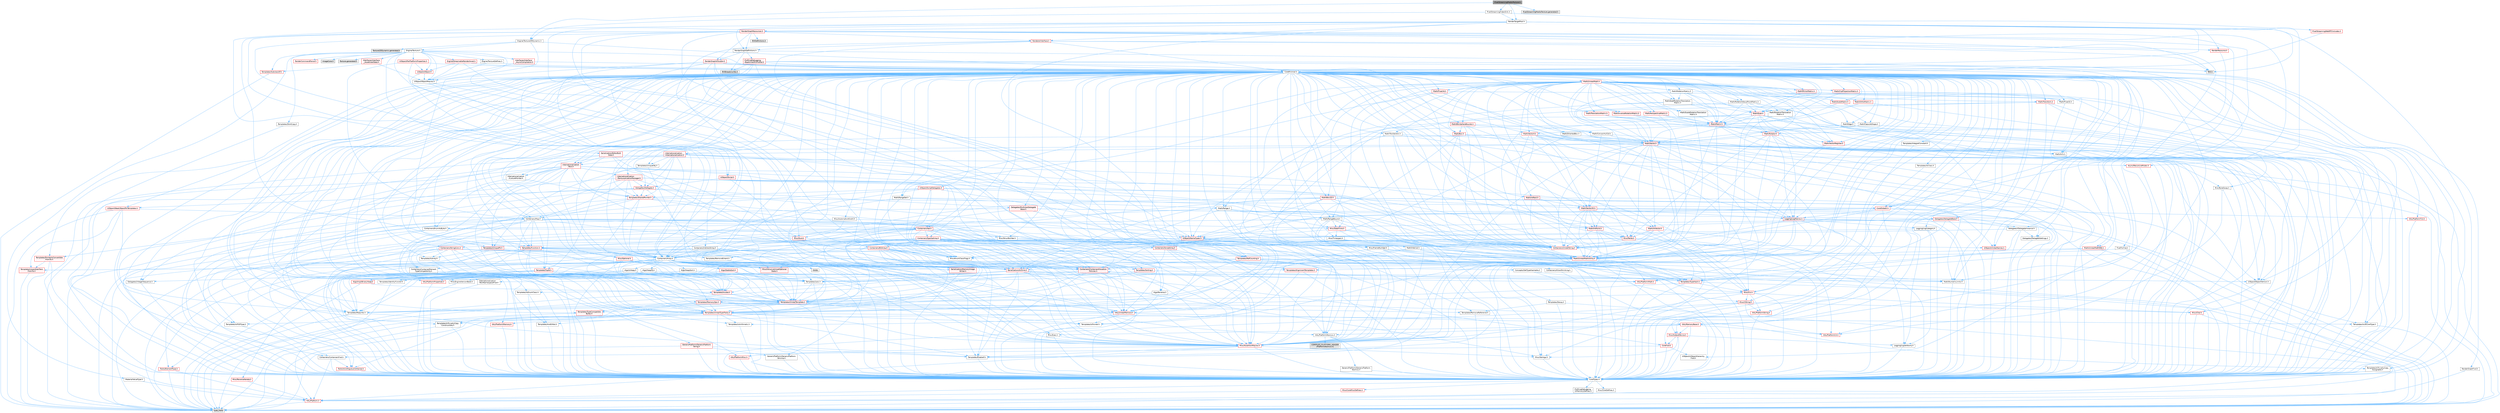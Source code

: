 digraph "PixelStreamingMediaTexture.h"
{
 // INTERACTIVE_SVG=YES
 // LATEX_PDF_SIZE
  bgcolor="transparent";
  edge [fontname=Helvetica,fontsize=10,labelfontname=Helvetica,labelfontsize=10];
  node [fontname=Helvetica,fontsize=10,shape=box,height=0.2,width=0.4];
  Node1 [id="Node000001",label="PixelStreamingMediaTexture.h",height=0.2,width=0.4,color="gray40", fillcolor="grey60", style="filled", fontcolor="black",tooltip=" "];
  Node1 -> Node2 [id="edge1_Node000001_Node000002",color="steelblue1",style="solid",tooltip=" "];
  Node2 [id="Node000002",label="Engine/Texture2DDynamic.h",height=0.2,width=0.4,color="grey40", fillcolor="white", style="filled",URL="$db/da2/Texture2DDynamic_8h.html",tooltip=" "];
  Node2 -> Node3 [id="edge2_Node000002_Node000003",color="steelblue1",style="solid",tooltip=" "];
  Node3 [id="Node000003",label="CoreMinimal.h",height=0.2,width=0.4,color="grey40", fillcolor="white", style="filled",URL="$d7/d67/CoreMinimal_8h.html",tooltip=" "];
  Node3 -> Node4 [id="edge3_Node000003_Node000004",color="steelblue1",style="solid",tooltip=" "];
  Node4 [id="Node000004",label="CoreTypes.h",height=0.2,width=0.4,color="grey40", fillcolor="white", style="filled",URL="$dc/dec/CoreTypes_8h.html",tooltip=" "];
  Node4 -> Node5 [id="edge4_Node000004_Node000005",color="steelblue1",style="solid",tooltip=" "];
  Node5 [id="Node000005",label="HAL/Platform.h",height=0.2,width=0.4,color="red", fillcolor="#FFF0F0", style="filled",URL="$d9/dd0/Platform_8h.html",tooltip=" "];
  Node5 -> Node8 [id="edge5_Node000005_Node000008",color="steelblue1",style="solid",tooltip=" "];
  Node8 [id="Node000008",label="type_traits",height=0.2,width=0.4,color="grey60", fillcolor="#E0E0E0", style="filled",tooltip=" "];
  Node4 -> Node15 [id="edge6_Node000004_Node000015",color="steelblue1",style="solid",tooltip=" "];
  Node15 [id="Node000015",label="ProfilingDebugging\l/UMemoryDefines.h",height=0.2,width=0.4,color="grey40", fillcolor="white", style="filled",URL="$d2/da2/UMemoryDefines_8h.html",tooltip=" "];
  Node4 -> Node16 [id="edge7_Node000004_Node000016",color="steelblue1",style="solid",tooltip=" "];
  Node16 [id="Node000016",label="Misc/CoreMiscDefines.h",height=0.2,width=0.4,color="red", fillcolor="#FFF0F0", style="filled",URL="$da/d38/CoreMiscDefines_8h.html",tooltip=" "];
  Node16 -> Node5 [id="edge8_Node000016_Node000005",color="steelblue1",style="solid",tooltip=" "];
  Node4 -> Node17 [id="edge9_Node000004_Node000017",color="steelblue1",style="solid",tooltip=" "];
  Node17 [id="Node000017",label="Misc/CoreDefines.h",height=0.2,width=0.4,color="grey40", fillcolor="white", style="filled",URL="$d3/dd2/CoreDefines_8h.html",tooltip=" "];
  Node3 -> Node18 [id="edge10_Node000003_Node000018",color="steelblue1",style="solid",tooltip=" "];
  Node18 [id="Node000018",label="CoreFwd.h",height=0.2,width=0.4,color="red", fillcolor="#FFF0F0", style="filled",URL="$d1/d1e/CoreFwd_8h.html",tooltip=" "];
  Node18 -> Node4 [id="edge11_Node000018_Node000004",color="steelblue1",style="solid",tooltip=" "];
  Node18 -> Node19 [id="edge12_Node000018_Node000019",color="steelblue1",style="solid",tooltip=" "];
  Node19 [id="Node000019",label="Containers/ContainersFwd.h",height=0.2,width=0.4,color="grey40", fillcolor="white", style="filled",URL="$d4/d0a/ContainersFwd_8h.html",tooltip=" "];
  Node19 -> Node5 [id="edge13_Node000019_Node000005",color="steelblue1",style="solid",tooltip=" "];
  Node19 -> Node4 [id="edge14_Node000019_Node000004",color="steelblue1",style="solid",tooltip=" "];
  Node19 -> Node20 [id="edge15_Node000019_Node000020",color="steelblue1",style="solid",tooltip=" "];
  Node20 [id="Node000020",label="Traits/IsContiguousContainer.h",height=0.2,width=0.4,color="red", fillcolor="#FFF0F0", style="filled",URL="$d5/d3c/IsContiguousContainer_8h.html",tooltip=" "];
  Node20 -> Node4 [id="edge16_Node000020_Node000004",color="steelblue1",style="solid",tooltip=" "];
  Node18 -> Node24 [id="edge17_Node000018_Node000024",color="steelblue1",style="solid",tooltip=" "];
  Node24 [id="Node000024",label="UObject/UObjectHierarchy\lFwd.h",height=0.2,width=0.4,color="grey40", fillcolor="white", style="filled",URL="$d3/d13/UObjectHierarchyFwd_8h.html",tooltip=" "];
  Node3 -> Node24 [id="edge18_Node000003_Node000024",color="steelblue1",style="solid",tooltip=" "];
  Node3 -> Node19 [id="edge19_Node000003_Node000019",color="steelblue1",style="solid",tooltip=" "];
  Node3 -> Node25 [id="edge20_Node000003_Node000025",color="steelblue1",style="solid",tooltip=" "];
  Node25 [id="Node000025",label="Misc/VarArgs.h",height=0.2,width=0.4,color="grey40", fillcolor="white", style="filled",URL="$d5/d6f/VarArgs_8h.html",tooltip=" "];
  Node25 -> Node4 [id="edge21_Node000025_Node000004",color="steelblue1",style="solid",tooltip=" "];
  Node3 -> Node26 [id="edge22_Node000003_Node000026",color="steelblue1",style="solid",tooltip=" "];
  Node26 [id="Node000026",label="Logging/LogVerbosity.h",height=0.2,width=0.4,color="grey40", fillcolor="white", style="filled",URL="$d2/d8f/LogVerbosity_8h.html",tooltip=" "];
  Node26 -> Node4 [id="edge23_Node000026_Node000004",color="steelblue1",style="solid",tooltip=" "];
  Node3 -> Node27 [id="edge24_Node000003_Node000027",color="steelblue1",style="solid",tooltip=" "];
  Node27 [id="Node000027",label="Misc/OutputDevice.h",height=0.2,width=0.4,color="red", fillcolor="#FFF0F0", style="filled",URL="$d7/d32/OutputDevice_8h.html",tooltip=" "];
  Node27 -> Node18 [id="edge25_Node000027_Node000018",color="steelblue1",style="solid",tooltip=" "];
  Node27 -> Node4 [id="edge26_Node000027_Node000004",color="steelblue1",style="solid",tooltip=" "];
  Node27 -> Node26 [id="edge27_Node000027_Node000026",color="steelblue1",style="solid",tooltip=" "];
  Node27 -> Node25 [id="edge28_Node000027_Node000025",color="steelblue1",style="solid",tooltip=" "];
  Node3 -> Node33 [id="edge29_Node000003_Node000033",color="steelblue1",style="solid",tooltip=" "];
  Node33 [id="Node000033",label="HAL/PlatformCrt.h",height=0.2,width=0.4,color="red", fillcolor="#FFF0F0", style="filled",URL="$d8/d75/PlatformCrt_8h.html",tooltip=" "];
  Node3 -> Node43 [id="edge30_Node000003_Node000043",color="steelblue1",style="solid",tooltip=" "];
  Node43 [id="Node000043",label="HAL/PlatformMisc.h",height=0.2,width=0.4,color="red", fillcolor="#FFF0F0", style="filled",URL="$d0/df5/PlatformMisc_8h.html",tooltip=" "];
  Node43 -> Node4 [id="edge31_Node000043_Node000004",color="steelblue1",style="solid",tooltip=" "];
  Node3 -> Node62 [id="edge32_Node000003_Node000062",color="steelblue1",style="solid",tooltip=" "];
  Node62 [id="Node000062",label="Misc/AssertionMacros.h",height=0.2,width=0.4,color="red", fillcolor="#FFF0F0", style="filled",URL="$d0/dfa/AssertionMacros_8h.html",tooltip=" "];
  Node62 -> Node4 [id="edge33_Node000062_Node000004",color="steelblue1",style="solid",tooltip=" "];
  Node62 -> Node5 [id="edge34_Node000062_Node000005",color="steelblue1",style="solid",tooltip=" "];
  Node62 -> Node43 [id="edge35_Node000062_Node000043",color="steelblue1",style="solid",tooltip=" "];
  Node62 -> Node63 [id="edge36_Node000062_Node000063",color="steelblue1",style="solid",tooltip=" "];
  Node63 [id="Node000063",label="Templates/EnableIf.h",height=0.2,width=0.4,color="grey40", fillcolor="white", style="filled",URL="$d7/d60/EnableIf_8h.html",tooltip=" "];
  Node63 -> Node4 [id="edge37_Node000063_Node000004",color="steelblue1",style="solid",tooltip=" "];
  Node62 -> Node25 [id="edge38_Node000062_Node000025",color="steelblue1",style="solid",tooltip=" "];
  Node3 -> Node71 [id="edge39_Node000003_Node000071",color="steelblue1",style="solid",tooltip=" "];
  Node71 [id="Node000071",label="Templates/IsPointer.h",height=0.2,width=0.4,color="grey40", fillcolor="white", style="filled",URL="$d7/d05/IsPointer_8h.html",tooltip=" "];
  Node71 -> Node4 [id="edge40_Node000071_Node000004",color="steelblue1",style="solid",tooltip=" "];
  Node3 -> Node72 [id="edge41_Node000003_Node000072",color="steelblue1",style="solid",tooltip=" "];
  Node72 [id="Node000072",label="HAL/PlatformMemory.h",height=0.2,width=0.4,color="red", fillcolor="#FFF0F0", style="filled",URL="$de/d68/PlatformMemory_8h.html",tooltip=" "];
  Node72 -> Node4 [id="edge42_Node000072_Node000004",color="steelblue1",style="solid",tooltip=" "];
  Node3 -> Node55 [id="edge43_Node000003_Node000055",color="steelblue1",style="solid",tooltip=" "];
  Node55 [id="Node000055",label="HAL/PlatformAtomics.h",height=0.2,width=0.4,color="grey40", fillcolor="white", style="filled",URL="$d3/d36/PlatformAtomics_8h.html",tooltip=" "];
  Node55 -> Node4 [id="edge44_Node000055_Node000004",color="steelblue1",style="solid",tooltip=" "];
  Node55 -> Node56 [id="edge45_Node000055_Node000056",color="steelblue1",style="solid",tooltip=" "];
  Node56 [id="Node000056",label="GenericPlatform/GenericPlatform\lAtomics.h",height=0.2,width=0.4,color="grey40", fillcolor="white", style="filled",URL="$da/d72/GenericPlatformAtomics_8h.html",tooltip=" "];
  Node56 -> Node4 [id="edge46_Node000056_Node000004",color="steelblue1",style="solid",tooltip=" "];
  Node55 -> Node57 [id="edge47_Node000055_Node000057",color="steelblue1",style="solid",tooltip=" "];
  Node57 [id="Node000057",label="COMPILED_PLATFORM_HEADER\l(PlatformAtomics.h)",height=0.2,width=0.4,color="grey60", fillcolor="#E0E0E0", style="filled",tooltip=" "];
  Node3 -> Node77 [id="edge48_Node000003_Node000077",color="steelblue1",style="solid",tooltip=" "];
  Node77 [id="Node000077",label="Misc/Exec.h",height=0.2,width=0.4,color="grey40", fillcolor="white", style="filled",URL="$de/ddb/Exec_8h.html",tooltip=" "];
  Node77 -> Node4 [id="edge49_Node000077_Node000004",color="steelblue1",style="solid",tooltip=" "];
  Node77 -> Node62 [id="edge50_Node000077_Node000062",color="steelblue1",style="solid",tooltip=" "];
  Node3 -> Node78 [id="edge51_Node000003_Node000078",color="steelblue1",style="solid",tooltip=" "];
  Node78 [id="Node000078",label="HAL/MemoryBase.h",height=0.2,width=0.4,color="red", fillcolor="#FFF0F0", style="filled",URL="$d6/d9f/MemoryBase_8h.html",tooltip=" "];
  Node78 -> Node4 [id="edge52_Node000078_Node000004",color="steelblue1",style="solid",tooltip=" "];
  Node78 -> Node55 [id="edge53_Node000078_Node000055",color="steelblue1",style="solid",tooltip=" "];
  Node78 -> Node33 [id="edge54_Node000078_Node000033",color="steelblue1",style="solid",tooltip=" "];
  Node78 -> Node77 [id="edge55_Node000078_Node000077",color="steelblue1",style="solid",tooltip=" "];
  Node78 -> Node27 [id="edge56_Node000078_Node000027",color="steelblue1",style="solid",tooltip=" "];
  Node3 -> Node88 [id="edge57_Node000003_Node000088",color="steelblue1",style="solid",tooltip=" "];
  Node88 [id="Node000088",label="HAL/UnrealMemory.h",height=0.2,width=0.4,color="red", fillcolor="#FFF0F0", style="filled",URL="$d9/d96/UnrealMemory_8h.html",tooltip=" "];
  Node88 -> Node4 [id="edge58_Node000088_Node000004",color="steelblue1",style="solid",tooltip=" "];
  Node88 -> Node78 [id="edge59_Node000088_Node000078",color="steelblue1",style="solid",tooltip=" "];
  Node88 -> Node72 [id="edge60_Node000088_Node000072",color="steelblue1",style="solid",tooltip=" "];
  Node88 -> Node71 [id="edge61_Node000088_Node000071",color="steelblue1",style="solid",tooltip=" "];
  Node3 -> Node90 [id="edge62_Node000003_Node000090",color="steelblue1",style="solid",tooltip=" "];
  Node90 [id="Node000090",label="Templates/IsArithmetic.h",height=0.2,width=0.4,color="grey40", fillcolor="white", style="filled",URL="$d2/d5d/IsArithmetic_8h.html",tooltip=" "];
  Node90 -> Node4 [id="edge63_Node000090_Node000004",color="steelblue1",style="solid",tooltip=" "];
  Node3 -> Node84 [id="edge64_Node000003_Node000084",color="steelblue1",style="solid",tooltip=" "];
  Node84 [id="Node000084",label="Templates/AndOrNot.h",height=0.2,width=0.4,color="grey40", fillcolor="white", style="filled",URL="$db/d0a/AndOrNot_8h.html",tooltip=" "];
  Node84 -> Node4 [id="edge65_Node000084_Node000004",color="steelblue1",style="solid",tooltip=" "];
  Node3 -> Node91 [id="edge66_Node000003_Node000091",color="steelblue1",style="solid",tooltip=" "];
  Node91 [id="Node000091",label="Templates/IsPODType.h",height=0.2,width=0.4,color="grey40", fillcolor="white", style="filled",URL="$d7/db1/IsPODType_8h.html",tooltip=" "];
  Node91 -> Node4 [id="edge67_Node000091_Node000004",color="steelblue1",style="solid",tooltip=" "];
  Node3 -> Node92 [id="edge68_Node000003_Node000092",color="steelblue1",style="solid",tooltip=" "];
  Node92 [id="Node000092",label="Templates/IsUECoreType.h",height=0.2,width=0.4,color="grey40", fillcolor="white", style="filled",URL="$d1/db8/IsUECoreType_8h.html",tooltip=" "];
  Node92 -> Node4 [id="edge69_Node000092_Node000004",color="steelblue1",style="solid",tooltip=" "];
  Node92 -> Node8 [id="edge70_Node000092_Node000008",color="steelblue1",style="solid",tooltip=" "];
  Node3 -> Node85 [id="edge71_Node000003_Node000085",color="steelblue1",style="solid",tooltip=" "];
  Node85 [id="Node000085",label="Templates/IsTriviallyCopy\lConstructible.h",height=0.2,width=0.4,color="grey40", fillcolor="white", style="filled",URL="$d3/d78/IsTriviallyCopyConstructible_8h.html",tooltip=" "];
  Node85 -> Node4 [id="edge72_Node000085_Node000004",color="steelblue1",style="solid",tooltip=" "];
  Node85 -> Node8 [id="edge73_Node000085_Node000008",color="steelblue1",style="solid",tooltip=" "];
  Node3 -> Node93 [id="edge74_Node000003_Node000093",color="steelblue1",style="solid",tooltip=" "];
  Node93 [id="Node000093",label="Templates/UnrealTypeTraits.h",height=0.2,width=0.4,color="red", fillcolor="#FFF0F0", style="filled",URL="$d2/d2d/UnrealTypeTraits_8h.html",tooltip=" "];
  Node93 -> Node4 [id="edge75_Node000093_Node000004",color="steelblue1",style="solid",tooltip=" "];
  Node93 -> Node71 [id="edge76_Node000093_Node000071",color="steelblue1",style="solid",tooltip=" "];
  Node93 -> Node62 [id="edge77_Node000093_Node000062",color="steelblue1",style="solid",tooltip=" "];
  Node93 -> Node84 [id="edge78_Node000093_Node000084",color="steelblue1",style="solid",tooltip=" "];
  Node93 -> Node63 [id="edge79_Node000093_Node000063",color="steelblue1",style="solid",tooltip=" "];
  Node93 -> Node90 [id="edge80_Node000093_Node000090",color="steelblue1",style="solid",tooltip=" "];
  Node93 -> Node91 [id="edge81_Node000093_Node000091",color="steelblue1",style="solid",tooltip=" "];
  Node93 -> Node92 [id="edge82_Node000093_Node000092",color="steelblue1",style="solid",tooltip=" "];
  Node93 -> Node85 [id="edge83_Node000093_Node000085",color="steelblue1",style="solid",tooltip=" "];
  Node3 -> Node63 [id="edge84_Node000003_Node000063",color="steelblue1",style="solid",tooltip=" "];
  Node3 -> Node95 [id="edge85_Node000003_Node000095",color="steelblue1",style="solid",tooltip=" "];
  Node95 [id="Node000095",label="Templates/RemoveReference.h",height=0.2,width=0.4,color="grey40", fillcolor="white", style="filled",URL="$da/dbe/RemoveReference_8h.html",tooltip=" "];
  Node95 -> Node4 [id="edge86_Node000095_Node000004",color="steelblue1",style="solid",tooltip=" "];
  Node3 -> Node96 [id="edge87_Node000003_Node000096",color="steelblue1",style="solid",tooltip=" "];
  Node96 [id="Node000096",label="Templates/IntegralConstant.h",height=0.2,width=0.4,color="grey40", fillcolor="white", style="filled",URL="$db/d1b/IntegralConstant_8h.html",tooltip=" "];
  Node96 -> Node4 [id="edge88_Node000096_Node000004",color="steelblue1",style="solid",tooltip=" "];
  Node3 -> Node97 [id="edge89_Node000003_Node000097",color="steelblue1",style="solid",tooltip=" "];
  Node97 [id="Node000097",label="Templates/IsClass.h",height=0.2,width=0.4,color="grey40", fillcolor="white", style="filled",URL="$db/dcb/IsClass_8h.html",tooltip=" "];
  Node97 -> Node4 [id="edge90_Node000097_Node000004",color="steelblue1",style="solid",tooltip=" "];
  Node3 -> Node98 [id="edge91_Node000003_Node000098",color="steelblue1",style="solid",tooltip=" "];
  Node98 [id="Node000098",label="Templates/TypeCompatible\lBytes.h",height=0.2,width=0.4,color="red", fillcolor="#FFF0F0", style="filled",URL="$df/d0a/TypeCompatibleBytes_8h.html",tooltip=" "];
  Node98 -> Node4 [id="edge92_Node000098_Node000004",color="steelblue1",style="solid",tooltip=" "];
  Node98 -> Node8 [id="edge93_Node000098_Node000008",color="steelblue1",style="solid",tooltip=" "];
  Node3 -> Node20 [id="edge94_Node000003_Node000020",color="steelblue1",style="solid",tooltip=" "];
  Node3 -> Node99 [id="edge95_Node000003_Node000099",color="steelblue1",style="solid",tooltip=" "];
  Node99 [id="Node000099",label="Templates/UnrealTemplate.h",height=0.2,width=0.4,color="red", fillcolor="#FFF0F0", style="filled",URL="$d4/d24/UnrealTemplate_8h.html",tooltip=" "];
  Node99 -> Node4 [id="edge96_Node000099_Node000004",color="steelblue1",style="solid",tooltip=" "];
  Node99 -> Node71 [id="edge97_Node000099_Node000071",color="steelblue1",style="solid",tooltip=" "];
  Node99 -> Node88 [id="edge98_Node000099_Node000088",color="steelblue1",style="solid",tooltip=" "];
  Node99 -> Node93 [id="edge99_Node000099_Node000093",color="steelblue1",style="solid",tooltip=" "];
  Node99 -> Node95 [id="edge100_Node000099_Node000095",color="steelblue1",style="solid",tooltip=" "];
  Node99 -> Node65 [id="edge101_Node000099_Node000065",color="steelblue1",style="solid",tooltip=" "];
  Node65 [id="Node000065",label="Templates/Requires.h",height=0.2,width=0.4,color="grey40", fillcolor="white", style="filled",URL="$dc/d96/Requires_8h.html",tooltip=" "];
  Node65 -> Node63 [id="edge102_Node000065_Node000063",color="steelblue1",style="solid",tooltip=" "];
  Node65 -> Node8 [id="edge103_Node000065_Node000008",color="steelblue1",style="solid",tooltip=" "];
  Node99 -> Node98 [id="edge104_Node000099_Node000098",color="steelblue1",style="solid",tooltip=" "];
  Node99 -> Node20 [id="edge105_Node000099_Node000020",color="steelblue1",style="solid",tooltip=" "];
  Node99 -> Node8 [id="edge106_Node000099_Node000008",color="steelblue1",style="solid",tooltip=" "];
  Node3 -> Node48 [id="edge107_Node000003_Node000048",color="steelblue1",style="solid",tooltip=" "];
  Node48 [id="Node000048",label="Math/NumericLimits.h",height=0.2,width=0.4,color="grey40", fillcolor="white", style="filled",URL="$df/d1b/NumericLimits_8h.html",tooltip=" "];
  Node48 -> Node4 [id="edge108_Node000048_Node000004",color="steelblue1",style="solid",tooltip=" "];
  Node3 -> Node103 [id="edge109_Node000003_Node000103",color="steelblue1",style="solid",tooltip=" "];
  Node103 [id="Node000103",label="HAL/PlatformMath.h",height=0.2,width=0.4,color="red", fillcolor="#FFF0F0", style="filled",URL="$dc/d53/PlatformMath_8h.html",tooltip=" "];
  Node103 -> Node4 [id="edge110_Node000103_Node000004",color="steelblue1",style="solid",tooltip=" "];
  Node3 -> Node86 [id="edge111_Node000003_Node000086",color="steelblue1",style="solid",tooltip=" "];
  Node86 [id="Node000086",label="Templates/IsTriviallyCopy\lAssignable.h",height=0.2,width=0.4,color="grey40", fillcolor="white", style="filled",URL="$d2/df2/IsTriviallyCopyAssignable_8h.html",tooltip=" "];
  Node86 -> Node4 [id="edge112_Node000086_Node000004",color="steelblue1",style="solid",tooltip=" "];
  Node86 -> Node8 [id="edge113_Node000086_Node000008",color="steelblue1",style="solid",tooltip=" "];
  Node3 -> Node111 [id="edge114_Node000003_Node000111",color="steelblue1",style="solid",tooltip=" "];
  Node111 [id="Node000111",label="Templates/MemoryOps.h",height=0.2,width=0.4,color="red", fillcolor="#FFF0F0", style="filled",URL="$db/dea/MemoryOps_8h.html",tooltip=" "];
  Node111 -> Node4 [id="edge115_Node000111_Node000004",color="steelblue1",style="solid",tooltip=" "];
  Node111 -> Node88 [id="edge116_Node000111_Node000088",color="steelblue1",style="solid",tooltip=" "];
  Node111 -> Node86 [id="edge117_Node000111_Node000086",color="steelblue1",style="solid",tooltip=" "];
  Node111 -> Node85 [id="edge118_Node000111_Node000085",color="steelblue1",style="solid",tooltip=" "];
  Node111 -> Node65 [id="edge119_Node000111_Node000065",color="steelblue1",style="solid",tooltip=" "];
  Node111 -> Node93 [id="edge120_Node000111_Node000093",color="steelblue1",style="solid",tooltip=" "];
  Node111 -> Node8 [id="edge121_Node000111_Node000008",color="steelblue1",style="solid",tooltip=" "];
  Node3 -> Node112 [id="edge122_Node000003_Node000112",color="steelblue1",style="solid",tooltip=" "];
  Node112 [id="Node000112",label="Containers/ContainerAllocation\lPolicies.h",height=0.2,width=0.4,color="red", fillcolor="#FFF0F0", style="filled",URL="$d7/dff/ContainerAllocationPolicies_8h.html",tooltip=" "];
  Node112 -> Node4 [id="edge123_Node000112_Node000004",color="steelblue1",style="solid",tooltip=" "];
  Node112 -> Node112 [id="edge124_Node000112_Node000112",color="steelblue1",style="solid",tooltip=" "];
  Node112 -> Node103 [id="edge125_Node000112_Node000103",color="steelblue1",style="solid",tooltip=" "];
  Node112 -> Node88 [id="edge126_Node000112_Node000088",color="steelblue1",style="solid",tooltip=" "];
  Node112 -> Node48 [id="edge127_Node000112_Node000048",color="steelblue1",style="solid",tooltip=" "];
  Node112 -> Node62 [id="edge128_Node000112_Node000062",color="steelblue1",style="solid",tooltip=" "];
  Node112 -> Node111 [id="edge129_Node000112_Node000111",color="steelblue1",style="solid",tooltip=" "];
  Node112 -> Node98 [id="edge130_Node000112_Node000098",color="steelblue1",style="solid",tooltip=" "];
  Node112 -> Node8 [id="edge131_Node000112_Node000008",color="steelblue1",style="solid",tooltip=" "];
  Node3 -> Node115 [id="edge132_Node000003_Node000115",color="steelblue1",style="solid",tooltip=" "];
  Node115 [id="Node000115",label="Templates/IsEnumClass.h",height=0.2,width=0.4,color="grey40", fillcolor="white", style="filled",URL="$d7/d15/IsEnumClass_8h.html",tooltip=" "];
  Node115 -> Node4 [id="edge133_Node000115_Node000004",color="steelblue1",style="solid",tooltip=" "];
  Node115 -> Node84 [id="edge134_Node000115_Node000084",color="steelblue1",style="solid",tooltip=" "];
  Node3 -> Node116 [id="edge135_Node000003_Node000116",color="steelblue1",style="solid",tooltip=" "];
  Node116 [id="Node000116",label="HAL/PlatformProperties.h",height=0.2,width=0.4,color="red", fillcolor="#FFF0F0", style="filled",URL="$d9/db0/PlatformProperties_8h.html",tooltip=" "];
  Node116 -> Node4 [id="edge136_Node000116_Node000004",color="steelblue1",style="solid",tooltip=" "];
  Node3 -> Node119 [id="edge137_Node000003_Node000119",color="steelblue1",style="solid",tooltip=" "];
  Node119 [id="Node000119",label="Misc/EngineVersionBase.h",height=0.2,width=0.4,color="grey40", fillcolor="white", style="filled",URL="$d5/d2b/EngineVersionBase_8h.html",tooltip=" "];
  Node119 -> Node4 [id="edge138_Node000119_Node000004",color="steelblue1",style="solid",tooltip=" "];
  Node3 -> Node120 [id="edge139_Node000003_Node000120",color="steelblue1",style="solid",tooltip=" "];
  Node120 [id="Node000120",label="Internationalization\l/TextNamespaceFwd.h",height=0.2,width=0.4,color="grey40", fillcolor="white", style="filled",URL="$d8/d97/TextNamespaceFwd_8h.html",tooltip=" "];
  Node120 -> Node4 [id="edge140_Node000120_Node000004",color="steelblue1",style="solid",tooltip=" "];
  Node3 -> Node121 [id="edge141_Node000003_Node000121",color="steelblue1",style="solid",tooltip=" "];
  Node121 [id="Node000121",label="Serialization/Archive.h",height=0.2,width=0.4,color="red", fillcolor="#FFF0F0", style="filled",URL="$d7/d3b/Archive_8h.html",tooltip=" "];
  Node121 -> Node18 [id="edge142_Node000121_Node000018",color="steelblue1",style="solid",tooltip=" "];
  Node121 -> Node4 [id="edge143_Node000121_Node000004",color="steelblue1",style="solid",tooltip=" "];
  Node121 -> Node116 [id="edge144_Node000121_Node000116",color="steelblue1",style="solid",tooltip=" "];
  Node121 -> Node120 [id="edge145_Node000121_Node000120",color="steelblue1",style="solid",tooltip=" "];
  Node121 -> Node62 [id="edge146_Node000121_Node000062",color="steelblue1",style="solid",tooltip=" "];
  Node121 -> Node119 [id="edge147_Node000121_Node000119",color="steelblue1",style="solid",tooltip=" "];
  Node121 -> Node25 [id="edge148_Node000121_Node000025",color="steelblue1",style="solid",tooltip=" "];
  Node121 -> Node63 [id="edge149_Node000121_Node000063",color="steelblue1",style="solid",tooltip=" "];
  Node121 -> Node115 [id="edge150_Node000121_Node000115",color="steelblue1",style="solid",tooltip=" "];
  Node121 -> Node99 [id="edge151_Node000121_Node000099",color="steelblue1",style="solid",tooltip=" "];
  Node121 -> Node124 [id="edge152_Node000121_Node000124",color="steelblue1",style="solid",tooltip=" "];
  Node124 [id="Node000124",label="UObject/ObjectVersion.h",height=0.2,width=0.4,color="grey40", fillcolor="white", style="filled",URL="$da/d63/ObjectVersion_8h.html",tooltip=" "];
  Node124 -> Node4 [id="edge153_Node000124_Node000004",color="steelblue1",style="solid",tooltip=" "];
  Node3 -> Node125 [id="edge154_Node000003_Node000125",color="steelblue1",style="solid",tooltip=" "];
  Node125 [id="Node000125",label="Templates/Less.h",height=0.2,width=0.4,color="grey40", fillcolor="white", style="filled",URL="$de/dc8/Less_8h.html",tooltip=" "];
  Node125 -> Node4 [id="edge155_Node000125_Node000004",color="steelblue1",style="solid",tooltip=" "];
  Node125 -> Node99 [id="edge156_Node000125_Node000099",color="steelblue1",style="solid",tooltip=" "];
  Node3 -> Node126 [id="edge157_Node000003_Node000126",color="steelblue1",style="solid",tooltip=" "];
  Node126 [id="Node000126",label="Templates/Sorting.h",height=0.2,width=0.4,color="red", fillcolor="#FFF0F0", style="filled",URL="$d3/d9e/Sorting_8h.html",tooltip=" "];
  Node126 -> Node4 [id="edge158_Node000126_Node000004",color="steelblue1",style="solid",tooltip=" "];
  Node126 -> Node103 [id="edge159_Node000126_Node000103",color="steelblue1",style="solid",tooltip=" "];
  Node126 -> Node125 [id="edge160_Node000126_Node000125",color="steelblue1",style="solid",tooltip=" "];
  Node3 -> Node137 [id="edge161_Node000003_Node000137",color="steelblue1",style="solid",tooltip=" "];
  Node137 [id="Node000137",label="Misc/Char.h",height=0.2,width=0.4,color="red", fillcolor="#FFF0F0", style="filled",URL="$d0/d58/Char_8h.html",tooltip=" "];
  Node137 -> Node4 [id="edge162_Node000137_Node000004",color="steelblue1",style="solid",tooltip=" "];
  Node137 -> Node8 [id="edge163_Node000137_Node000008",color="steelblue1",style="solid",tooltip=" "];
  Node3 -> Node140 [id="edge164_Node000003_Node000140",color="steelblue1",style="solid",tooltip=" "];
  Node140 [id="Node000140",label="GenericPlatform/GenericPlatform\lStricmp.h",height=0.2,width=0.4,color="grey40", fillcolor="white", style="filled",URL="$d2/d86/GenericPlatformStricmp_8h.html",tooltip=" "];
  Node140 -> Node4 [id="edge165_Node000140_Node000004",color="steelblue1",style="solid",tooltip=" "];
  Node3 -> Node141 [id="edge166_Node000003_Node000141",color="steelblue1",style="solid",tooltip=" "];
  Node141 [id="Node000141",label="GenericPlatform/GenericPlatform\lString.h",height=0.2,width=0.4,color="red", fillcolor="#FFF0F0", style="filled",URL="$dd/d20/GenericPlatformString_8h.html",tooltip=" "];
  Node141 -> Node4 [id="edge167_Node000141_Node000004",color="steelblue1",style="solid",tooltip=" "];
  Node141 -> Node140 [id="edge168_Node000141_Node000140",color="steelblue1",style="solid",tooltip=" "];
  Node141 -> Node63 [id="edge169_Node000141_Node000063",color="steelblue1",style="solid",tooltip=" "];
  Node141 -> Node8 [id="edge170_Node000141_Node000008",color="steelblue1",style="solid",tooltip=" "];
  Node3 -> Node74 [id="edge171_Node000003_Node000074",color="steelblue1",style="solid",tooltip=" "];
  Node74 [id="Node000074",label="HAL/PlatformString.h",height=0.2,width=0.4,color="red", fillcolor="#FFF0F0", style="filled",URL="$db/db5/PlatformString_8h.html",tooltip=" "];
  Node74 -> Node4 [id="edge172_Node000074_Node000004",color="steelblue1",style="solid",tooltip=" "];
  Node3 -> Node144 [id="edge173_Node000003_Node000144",color="steelblue1",style="solid",tooltip=" "];
  Node144 [id="Node000144",label="Misc/CString.h",height=0.2,width=0.4,color="red", fillcolor="#FFF0F0", style="filled",URL="$d2/d49/CString_8h.html",tooltip=" "];
  Node144 -> Node4 [id="edge174_Node000144_Node000004",color="steelblue1",style="solid",tooltip=" "];
  Node144 -> Node33 [id="edge175_Node000144_Node000033",color="steelblue1",style="solid",tooltip=" "];
  Node144 -> Node74 [id="edge176_Node000144_Node000074",color="steelblue1",style="solid",tooltip=" "];
  Node144 -> Node62 [id="edge177_Node000144_Node000062",color="steelblue1",style="solid",tooltip=" "];
  Node144 -> Node137 [id="edge178_Node000144_Node000137",color="steelblue1",style="solid",tooltip=" "];
  Node144 -> Node25 [id="edge179_Node000144_Node000025",color="steelblue1",style="solid",tooltip=" "];
  Node3 -> Node145 [id="edge180_Node000003_Node000145",color="steelblue1",style="solid",tooltip=" "];
  Node145 [id="Node000145",label="Misc/Crc.h",height=0.2,width=0.4,color="red", fillcolor="#FFF0F0", style="filled",URL="$d4/dd2/Crc_8h.html",tooltip=" "];
  Node145 -> Node4 [id="edge181_Node000145_Node000004",color="steelblue1",style="solid",tooltip=" "];
  Node145 -> Node74 [id="edge182_Node000145_Node000074",color="steelblue1",style="solid",tooltip=" "];
  Node145 -> Node62 [id="edge183_Node000145_Node000062",color="steelblue1",style="solid",tooltip=" "];
  Node145 -> Node144 [id="edge184_Node000145_Node000144",color="steelblue1",style="solid",tooltip=" "];
  Node145 -> Node137 [id="edge185_Node000145_Node000137",color="steelblue1",style="solid",tooltip=" "];
  Node145 -> Node93 [id="edge186_Node000145_Node000093",color="steelblue1",style="solid",tooltip=" "];
  Node3 -> Node136 [id="edge187_Node000003_Node000136",color="steelblue1",style="solid",tooltip=" "];
  Node136 [id="Node000136",label="Math/UnrealMathUtility.h",height=0.2,width=0.4,color="red", fillcolor="#FFF0F0", style="filled",URL="$db/db8/UnrealMathUtility_8h.html",tooltip=" "];
  Node136 -> Node4 [id="edge188_Node000136_Node000004",color="steelblue1",style="solid",tooltip=" "];
  Node136 -> Node62 [id="edge189_Node000136_Node000062",color="steelblue1",style="solid",tooltip=" "];
  Node136 -> Node103 [id="edge190_Node000136_Node000103",color="steelblue1",style="solid",tooltip=" "];
  Node136 -> Node65 [id="edge191_Node000136_Node000065",color="steelblue1",style="solid",tooltip=" "];
  Node3 -> Node146 [id="edge192_Node000003_Node000146",color="steelblue1",style="solid",tooltip=" "];
  Node146 [id="Node000146",label="Containers/UnrealString.h",height=0.2,width=0.4,color="red", fillcolor="#FFF0F0", style="filled",URL="$d5/dba/UnrealString_8h.html",tooltip=" "];
  Node3 -> Node150 [id="edge193_Node000003_Node000150",color="steelblue1",style="solid",tooltip=" "];
  Node150 [id="Node000150",label="Containers/Array.h",height=0.2,width=0.4,color="grey40", fillcolor="white", style="filled",URL="$df/dd0/Array_8h.html",tooltip=" "];
  Node150 -> Node4 [id="edge194_Node000150_Node000004",color="steelblue1",style="solid",tooltip=" "];
  Node150 -> Node62 [id="edge195_Node000150_Node000062",color="steelblue1",style="solid",tooltip=" "];
  Node150 -> Node151 [id="edge196_Node000150_Node000151",color="steelblue1",style="solid",tooltip=" "];
  Node151 [id="Node000151",label="Misc/IntrusiveUnsetOptional\lState.h",height=0.2,width=0.4,color="red", fillcolor="#FFF0F0", style="filled",URL="$d2/d0a/IntrusiveUnsetOptionalState_8h.html",tooltip=" "];
  Node150 -> Node153 [id="edge197_Node000150_Node000153",color="steelblue1",style="solid",tooltip=" "];
  Node153 [id="Node000153",label="Misc/ReverseIterate.h",height=0.2,width=0.4,color="red", fillcolor="#FFF0F0", style="filled",URL="$db/de3/ReverseIterate_8h.html",tooltip=" "];
  Node153 -> Node5 [id="edge198_Node000153_Node000005",color="steelblue1",style="solid",tooltip=" "];
  Node150 -> Node88 [id="edge199_Node000150_Node000088",color="steelblue1",style="solid",tooltip=" "];
  Node150 -> Node93 [id="edge200_Node000150_Node000093",color="steelblue1",style="solid",tooltip=" "];
  Node150 -> Node99 [id="edge201_Node000150_Node000099",color="steelblue1",style="solid",tooltip=" "];
  Node150 -> Node155 [id="edge202_Node000150_Node000155",color="steelblue1",style="solid",tooltip=" "];
  Node155 [id="Node000155",label="Containers/AllowShrinking.h",height=0.2,width=0.4,color="grey40", fillcolor="white", style="filled",URL="$d7/d1a/AllowShrinking_8h.html",tooltip=" "];
  Node155 -> Node4 [id="edge203_Node000155_Node000004",color="steelblue1",style="solid",tooltip=" "];
  Node150 -> Node112 [id="edge204_Node000150_Node000112",color="steelblue1",style="solid",tooltip=" "];
  Node150 -> Node156 [id="edge205_Node000150_Node000156",color="steelblue1",style="solid",tooltip=" "];
  Node156 [id="Node000156",label="Containers/ContainerElement\lTypeCompatibility.h",height=0.2,width=0.4,color="grey40", fillcolor="white", style="filled",URL="$df/ddf/ContainerElementTypeCompatibility_8h.html",tooltip=" "];
  Node156 -> Node4 [id="edge206_Node000156_Node000004",color="steelblue1",style="solid",tooltip=" "];
  Node156 -> Node93 [id="edge207_Node000156_Node000093",color="steelblue1",style="solid",tooltip=" "];
  Node150 -> Node121 [id="edge208_Node000150_Node000121",color="steelblue1",style="solid",tooltip=" "];
  Node150 -> Node157 [id="edge209_Node000150_Node000157",color="steelblue1",style="solid",tooltip=" "];
  Node157 [id="Node000157",label="Serialization/MemoryImage\lWriter.h",height=0.2,width=0.4,color="red", fillcolor="#FFF0F0", style="filled",URL="$d0/d08/MemoryImageWriter_8h.html",tooltip=" "];
  Node157 -> Node4 [id="edge210_Node000157_Node000004",color="steelblue1",style="solid",tooltip=" "];
  Node150 -> Node166 [id="edge211_Node000150_Node000166",color="steelblue1",style="solid",tooltip=" "];
  Node166 [id="Node000166",label="Algo/Heapify.h",height=0.2,width=0.4,color="grey40", fillcolor="white", style="filled",URL="$d0/d2a/Heapify_8h.html",tooltip=" "];
  Node166 -> Node133 [id="edge212_Node000166_Node000133",color="steelblue1",style="solid",tooltip=" "];
  Node133 [id="Node000133",label="Algo/Impl/BinaryHeap.h",height=0.2,width=0.4,color="red", fillcolor="#FFF0F0", style="filled",URL="$d7/da3/Algo_2Impl_2BinaryHeap_8h.html",tooltip=" "];
  Node133 -> Node129 [id="edge213_Node000133_Node000129",color="steelblue1",style="solid",tooltip=" "];
  Node129 [id="Node000129",label="Templates/Invoke.h",height=0.2,width=0.4,color="red", fillcolor="#FFF0F0", style="filled",URL="$d7/deb/Invoke_8h.html",tooltip=" "];
  Node129 -> Node4 [id="edge214_Node000129_Node000004",color="steelblue1",style="solid",tooltip=" "];
  Node129 -> Node99 [id="edge215_Node000129_Node000099",color="steelblue1",style="solid",tooltip=" "];
  Node129 -> Node8 [id="edge216_Node000129_Node000008",color="steelblue1",style="solid",tooltip=" "];
  Node133 -> Node8 [id="edge217_Node000133_Node000008",color="steelblue1",style="solid",tooltip=" "];
  Node166 -> Node128 [id="edge218_Node000166_Node000128",color="steelblue1",style="solid",tooltip=" "];
  Node128 [id="Node000128",label="Templates/IdentityFunctor.h",height=0.2,width=0.4,color="grey40", fillcolor="white", style="filled",URL="$d7/d2e/IdentityFunctor_8h.html",tooltip=" "];
  Node128 -> Node5 [id="edge219_Node000128_Node000005",color="steelblue1",style="solid",tooltip=" "];
  Node166 -> Node129 [id="edge220_Node000166_Node000129",color="steelblue1",style="solid",tooltip=" "];
  Node166 -> Node125 [id="edge221_Node000166_Node000125",color="steelblue1",style="solid",tooltip=" "];
  Node166 -> Node99 [id="edge222_Node000166_Node000099",color="steelblue1",style="solid",tooltip=" "];
  Node150 -> Node167 [id="edge223_Node000150_Node000167",color="steelblue1",style="solid",tooltip=" "];
  Node167 [id="Node000167",label="Algo/HeapSort.h",height=0.2,width=0.4,color="grey40", fillcolor="white", style="filled",URL="$d3/d92/HeapSort_8h.html",tooltip=" "];
  Node167 -> Node133 [id="edge224_Node000167_Node000133",color="steelblue1",style="solid",tooltip=" "];
  Node167 -> Node128 [id="edge225_Node000167_Node000128",color="steelblue1",style="solid",tooltip=" "];
  Node167 -> Node125 [id="edge226_Node000167_Node000125",color="steelblue1",style="solid",tooltip=" "];
  Node167 -> Node99 [id="edge227_Node000167_Node000099",color="steelblue1",style="solid",tooltip=" "];
  Node150 -> Node168 [id="edge228_Node000150_Node000168",color="steelblue1",style="solid",tooltip=" "];
  Node168 [id="Node000168",label="Algo/IsHeap.h",height=0.2,width=0.4,color="grey40", fillcolor="white", style="filled",URL="$de/d32/IsHeap_8h.html",tooltip=" "];
  Node168 -> Node133 [id="edge229_Node000168_Node000133",color="steelblue1",style="solid",tooltip=" "];
  Node168 -> Node128 [id="edge230_Node000168_Node000128",color="steelblue1",style="solid",tooltip=" "];
  Node168 -> Node129 [id="edge231_Node000168_Node000129",color="steelblue1",style="solid",tooltip=" "];
  Node168 -> Node125 [id="edge232_Node000168_Node000125",color="steelblue1",style="solid",tooltip=" "];
  Node168 -> Node99 [id="edge233_Node000168_Node000099",color="steelblue1",style="solid",tooltip=" "];
  Node150 -> Node133 [id="edge234_Node000150_Node000133",color="steelblue1",style="solid",tooltip=" "];
  Node150 -> Node169 [id="edge235_Node000150_Node000169",color="steelblue1",style="solid",tooltip=" "];
  Node169 [id="Node000169",label="Algo/StableSort.h",height=0.2,width=0.4,color="red", fillcolor="#FFF0F0", style="filled",URL="$d7/d3c/StableSort_8h.html",tooltip=" "];
  Node169 -> Node128 [id="edge236_Node000169_Node000128",color="steelblue1",style="solid",tooltip=" "];
  Node169 -> Node129 [id="edge237_Node000169_Node000129",color="steelblue1",style="solid",tooltip=" "];
  Node169 -> Node125 [id="edge238_Node000169_Node000125",color="steelblue1",style="solid",tooltip=" "];
  Node169 -> Node99 [id="edge239_Node000169_Node000099",color="steelblue1",style="solid",tooltip=" "];
  Node150 -> Node171 [id="edge240_Node000150_Node000171",color="steelblue1",style="solid",tooltip=" "];
  Node171 [id="Node000171",label="Concepts/GetTypeHashable.h",height=0.2,width=0.4,color="grey40", fillcolor="white", style="filled",URL="$d3/da2/GetTypeHashable_8h.html",tooltip=" "];
  Node171 -> Node4 [id="edge241_Node000171_Node000004",color="steelblue1",style="solid",tooltip=" "];
  Node171 -> Node162 [id="edge242_Node000171_Node000162",color="steelblue1",style="solid",tooltip=" "];
  Node162 [id="Node000162",label="Templates/TypeHash.h",height=0.2,width=0.4,color="red", fillcolor="#FFF0F0", style="filled",URL="$d1/d62/TypeHash_8h.html",tooltip=" "];
  Node162 -> Node4 [id="edge243_Node000162_Node000004",color="steelblue1",style="solid",tooltip=" "];
  Node162 -> Node65 [id="edge244_Node000162_Node000065",color="steelblue1",style="solid",tooltip=" "];
  Node162 -> Node145 [id="edge245_Node000162_Node000145",color="steelblue1",style="solid",tooltip=" "];
  Node162 -> Node8 [id="edge246_Node000162_Node000008",color="steelblue1",style="solid",tooltip=" "];
  Node150 -> Node128 [id="edge247_Node000150_Node000128",color="steelblue1",style="solid",tooltip=" "];
  Node150 -> Node129 [id="edge248_Node000150_Node000129",color="steelblue1",style="solid",tooltip=" "];
  Node150 -> Node125 [id="edge249_Node000150_Node000125",color="steelblue1",style="solid",tooltip=" "];
  Node150 -> Node172 [id="edge250_Node000150_Node000172",color="steelblue1",style="solid",tooltip=" "];
  Node172 [id="Node000172",label="Templates/LosesQualifiers\lFromTo.h",height=0.2,width=0.4,color="red", fillcolor="#FFF0F0", style="filled",URL="$d2/db3/LosesQualifiersFromTo_8h.html",tooltip=" "];
  Node172 -> Node8 [id="edge251_Node000172_Node000008",color="steelblue1",style="solid",tooltip=" "];
  Node150 -> Node65 [id="edge252_Node000150_Node000065",color="steelblue1",style="solid",tooltip=" "];
  Node150 -> Node126 [id="edge253_Node000150_Node000126",color="steelblue1",style="solid",tooltip=" "];
  Node150 -> Node173 [id="edge254_Node000150_Node000173",color="steelblue1",style="solid",tooltip=" "];
  Node173 [id="Node000173",label="Templates/AlignmentTemplates.h",height=0.2,width=0.4,color="red", fillcolor="#FFF0F0", style="filled",URL="$dd/d32/AlignmentTemplates_8h.html",tooltip=" "];
  Node173 -> Node4 [id="edge255_Node000173_Node000004",color="steelblue1",style="solid",tooltip=" "];
  Node173 -> Node71 [id="edge256_Node000173_Node000071",color="steelblue1",style="solid",tooltip=" "];
  Node150 -> Node46 [id="edge257_Node000150_Node000046",color="steelblue1",style="solid",tooltip=" "];
  Node46 [id="Node000046",label="Traits/ElementType.h",height=0.2,width=0.4,color="red", fillcolor="#FFF0F0", style="filled",URL="$d5/d4f/ElementType_8h.html",tooltip=" "];
  Node46 -> Node5 [id="edge258_Node000046_Node000005",color="steelblue1",style="solid",tooltip=" "];
  Node46 -> Node8 [id="edge259_Node000046_Node000008",color="steelblue1",style="solid",tooltip=" "];
  Node150 -> Node109 [id="edge260_Node000150_Node000109",color="steelblue1",style="solid",tooltip=" "];
  Node109 [id="Node000109",label="limits",height=0.2,width=0.4,color="grey60", fillcolor="#E0E0E0", style="filled",tooltip=" "];
  Node150 -> Node8 [id="edge261_Node000150_Node000008",color="steelblue1",style="solid",tooltip=" "];
  Node3 -> Node174 [id="edge262_Node000003_Node000174",color="steelblue1",style="solid",tooltip=" "];
  Node174 [id="Node000174",label="Misc/FrameNumber.h",height=0.2,width=0.4,color="grey40", fillcolor="white", style="filled",URL="$dd/dbd/FrameNumber_8h.html",tooltip=" "];
  Node174 -> Node4 [id="edge263_Node000174_Node000004",color="steelblue1",style="solid",tooltip=" "];
  Node174 -> Node48 [id="edge264_Node000174_Node000048",color="steelblue1",style="solid",tooltip=" "];
  Node174 -> Node136 [id="edge265_Node000174_Node000136",color="steelblue1",style="solid",tooltip=" "];
  Node174 -> Node63 [id="edge266_Node000174_Node000063",color="steelblue1",style="solid",tooltip=" "];
  Node174 -> Node93 [id="edge267_Node000174_Node000093",color="steelblue1",style="solid",tooltip=" "];
  Node3 -> Node175 [id="edge268_Node000003_Node000175",color="steelblue1",style="solid",tooltip=" "];
  Node175 [id="Node000175",label="Misc/Timespan.h",height=0.2,width=0.4,color="grey40", fillcolor="white", style="filled",URL="$da/dd9/Timespan_8h.html",tooltip=" "];
  Node175 -> Node4 [id="edge269_Node000175_Node000004",color="steelblue1",style="solid",tooltip=" "];
  Node175 -> Node176 [id="edge270_Node000175_Node000176",color="steelblue1",style="solid",tooltip=" "];
  Node176 [id="Node000176",label="Math/Interval.h",height=0.2,width=0.4,color="grey40", fillcolor="white", style="filled",URL="$d1/d55/Interval_8h.html",tooltip=" "];
  Node176 -> Node4 [id="edge271_Node000176_Node000004",color="steelblue1",style="solid",tooltip=" "];
  Node176 -> Node90 [id="edge272_Node000176_Node000090",color="steelblue1",style="solid",tooltip=" "];
  Node176 -> Node93 [id="edge273_Node000176_Node000093",color="steelblue1",style="solid",tooltip=" "];
  Node176 -> Node48 [id="edge274_Node000176_Node000048",color="steelblue1",style="solid",tooltip=" "];
  Node176 -> Node136 [id="edge275_Node000176_Node000136",color="steelblue1",style="solid",tooltip=" "];
  Node175 -> Node136 [id="edge276_Node000175_Node000136",color="steelblue1",style="solid",tooltip=" "];
  Node175 -> Node62 [id="edge277_Node000175_Node000062",color="steelblue1",style="solid",tooltip=" "];
  Node3 -> Node177 [id="edge278_Node000003_Node000177",color="steelblue1",style="solid",tooltip=" "];
  Node177 [id="Node000177",label="Containers/StringConv.h",height=0.2,width=0.4,color="red", fillcolor="#FFF0F0", style="filled",URL="$d3/ddf/StringConv_8h.html",tooltip=" "];
  Node177 -> Node4 [id="edge279_Node000177_Node000004",color="steelblue1",style="solid",tooltip=" "];
  Node177 -> Node62 [id="edge280_Node000177_Node000062",color="steelblue1",style="solid",tooltip=" "];
  Node177 -> Node112 [id="edge281_Node000177_Node000112",color="steelblue1",style="solid",tooltip=" "];
  Node177 -> Node150 [id="edge282_Node000177_Node000150",color="steelblue1",style="solid",tooltip=" "];
  Node177 -> Node144 [id="edge283_Node000177_Node000144",color="steelblue1",style="solid",tooltip=" "];
  Node177 -> Node178 [id="edge284_Node000177_Node000178",color="steelblue1",style="solid",tooltip=" "];
  Node178 [id="Node000178",label="Templates/IsArray.h",height=0.2,width=0.4,color="grey40", fillcolor="white", style="filled",URL="$d8/d8d/IsArray_8h.html",tooltip=" "];
  Node178 -> Node4 [id="edge285_Node000178_Node000004",color="steelblue1",style="solid",tooltip=" "];
  Node177 -> Node99 [id="edge286_Node000177_Node000099",color="steelblue1",style="solid",tooltip=" "];
  Node177 -> Node93 [id="edge287_Node000177_Node000093",color="steelblue1",style="solid",tooltip=" "];
  Node177 -> Node46 [id="edge288_Node000177_Node000046",color="steelblue1",style="solid",tooltip=" "];
  Node177 -> Node20 [id="edge289_Node000177_Node000020",color="steelblue1",style="solid",tooltip=" "];
  Node177 -> Node8 [id="edge290_Node000177_Node000008",color="steelblue1",style="solid",tooltip=" "];
  Node3 -> Node179 [id="edge291_Node000003_Node000179",color="steelblue1",style="solid",tooltip=" "];
  Node179 [id="Node000179",label="UObject/UnrealNames.h",height=0.2,width=0.4,color="red", fillcolor="#FFF0F0", style="filled",URL="$d8/db1/UnrealNames_8h.html",tooltip=" "];
  Node179 -> Node4 [id="edge292_Node000179_Node000004",color="steelblue1",style="solid",tooltip=" "];
  Node3 -> Node181 [id="edge293_Node000003_Node000181",color="steelblue1",style="solid",tooltip=" "];
  Node181 [id="Node000181",label="UObject/NameTypes.h",height=0.2,width=0.4,color="red", fillcolor="#FFF0F0", style="filled",URL="$d6/d35/NameTypes_8h.html",tooltip=" "];
  Node181 -> Node4 [id="edge294_Node000181_Node000004",color="steelblue1",style="solid",tooltip=" "];
  Node181 -> Node62 [id="edge295_Node000181_Node000062",color="steelblue1",style="solid",tooltip=" "];
  Node181 -> Node88 [id="edge296_Node000181_Node000088",color="steelblue1",style="solid",tooltip=" "];
  Node181 -> Node93 [id="edge297_Node000181_Node000093",color="steelblue1",style="solid",tooltip=" "];
  Node181 -> Node99 [id="edge298_Node000181_Node000099",color="steelblue1",style="solid",tooltip=" "];
  Node181 -> Node146 [id="edge299_Node000181_Node000146",color="steelblue1",style="solid",tooltip=" "];
  Node181 -> Node177 [id="edge300_Node000181_Node000177",color="steelblue1",style="solid",tooltip=" "];
  Node181 -> Node179 [id="edge301_Node000181_Node000179",color="steelblue1",style="solid",tooltip=" "];
  Node181 -> Node151 [id="edge302_Node000181_Node000151",color="steelblue1",style="solid",tooltip=" "];
  Node3 -> Node189 [id="edge303_Node000003_Node000189",color="steelblue1",style="solid",tooltip=" "];
  Node189 [id="Node000189",label="Misc/Parse.h",height=0.2,width=0.4,color="red", fillcolor="#FFF0F0", style="filled",URL="$dc/d71/Parse_8h.html",tooltip=" "];
  Node189 -> Node146 [id="edge304_Node000189_Node000146",color="steelblue1",style="solid",tooltip=" "];
  Node189 -> Node4 [id="edge305_Node000189_Node000004",color="steelblue1",style="solid",tooltip=" "];
  Node189 -> Node33 [id="edge306_Node000189_Node000033",color="steelblue1",style="solid",tooltip=" "];
  Node189 -> Node50 [id="edge307_Node000189_Node000050",color="steelblue1",style="solid",tooltip=" "];
  Node50 [id="Node000050",label="Misc/EnumClassFlags.h",height=0.2,width=0.4,color="grey40", fillcolor="white", style="filled",URL="$d8/de7/EnumClassFlags_8h.html",tooltip=" "];
  Node189 -> Node190 [id="edge308_Node000189_Node000190",color="steelblue1",style="solid",tooltip=" "];
  Node190 [id="Node000190",label="Templates/Function.h",height=0.2,width=0.4,color="red", fillcolor="#FFF0F0", style="filled",URL="$df/df5/Function_8h.html",tooltip=" "];
  Node190 -> Node4 [id="edge309_Node000190_Node000004",color="steelblue1",style="solid",tooltip=" "];
  Node190 -> Node62 [id="edge310_Node000190_Node000062",color="steelblue1",style="solid",tooltip=" "];
  Node190 -> Node151 [id="edge311_Node000190_Node000151",color="steelblue1",style="solid",tooltip=" "];
  Node190 -> Node88 [id="edge312_Node000190_Node000088",color="steelblue1",style="solid",tooltip=" "];
  Node190 -> Node93 [id="edge313_Node000190_Node000093",color="steelblue1",style="solid",tooltip=" "];
  Node190 -> Node129 [id="edge314_Node000190_Node000129",color="steelblue1",style="solid",tooltip=" "];
  Node190 -> Node99 [id="edge315_Node000190_Node000099",color="steelblue1",style="solid",tooltip=" "];
  Node190 -> Node65 [id="edge316_Node000190_Node000065",color="steelblue1",style="solid",tooltip=" "];
  Node190 -> Node136 [id="edge317_Node000190_Node000136",color="steelblue1",style="solid",tooltip=" "];
  Node190 -> Node8 [id="edge318_Node000190_Node000008",color="steelblue1",style="solid",tooltip=" "];
  Node3 -> Node173 [id="edge319_Node000003_Node000173",color="steelblue1",style="solid",tooltip=" "];
  Node3 -> Node192 [id="edge320_Node000003_Node000192",color="steelblue1",style="solid",tooltip=" "];
  Node192 [id="Node000192",label="Misc/StructBuilder.h",height=0.2,width=0.4,color="grey40", fillcolor="white", style="filled",URL="$d9/db3/StructBuilder_8h.html",tooltip=" "];
  Node192 -> Node4 [id="edge321_Node000192_Node000004",color="steelblue1",style="solid",tooltip=" "];
  Node192 -> Node136 [id="edge322_Node000192_Node000136",color="steelblue1",style="solid",tooltip=" "];
  Node192 -> Node173 [id="edge323_Node000192_Node000173",color="steelblue1",style="solid",tooltip=" "];
  Node3 -> Node105 [id="edge324_Node000003_Node000105",color="steelblue1",style="solid",tooltip=" "];
  Node105 [id="Node000105",label="Templates/Decay.h",height=0.2,width=0.4,color="grey40", fillcolor="white", style="filled",URL="$dd/d0f/Decay_8h.html",tooltip=" "];
  Node105 -> Node4 [id="edge325_Node000105_Node000004",color="steelblue1",style="solid",tooltip=" "];
  Node105 -> Node95 [id="edge326_Node000105_Node000095",color="steelblue1",style="solid",tooltip=" "];
  Node105 -> Node8 [id="edge327_Node000105_Node000008",color="steelblue1",style="solid",tooltip=" "];
  Node3 -> Node193 [id="edge328_Node000003_Node000193",color="steelblue1",style="solid",tooltip=" "];
  Node193 [id="Node000193",label="Templates/PointerIsConvertible\lFromTo.h",height=0.2,width=0.4,color="red", fillcolor="#FFF0F0", style="filled",URL="$d6/d65/PointerIsConvertibleFromTo_8h.html",tooltip=" "];
  Node193 -> Node4 [id="edge329_Node000193_Node000004",color="steelblue1",style="solid",tooltip=" "];
  Node193 -> Node172 [id="edge330_Node000193_Node000172",color="steelblue1",style="solid",tooltip=" "];
  Node193 -> Node8 [id="edge331_Node000193_Node000008",color="steelblue1",style="solid",tooltip=" "];
  Node3 -> Node129 [id="edge332_Node000003_Node000129",color="steelblue1",style="solid",tooltip=" "];
  Node3 -> Node190 [id="edge333_Node000003_Node000190",color="steelblue1",style="solid",tooltip=" "];
  Node3 -> Node162 [id="edge334_Node000003_Node000162",color="steelblue1",style="solid",tooltip=" "];
  Node3 -> Node194 [id="edge335_Node000003_Node000194",color="steelblue1",style="solid",tooltip=" "];
  Node194 [id="Node000194",label="Containers/ScriptArray.h",height=0.2,width=0.4,color="red", fillcolor="#FFF0F0", style="filled",URL="$dc/daf/ScriptArray_8h.html",tooltip=" "];
  Node194 -> Node4 [id="edge336_Node000194_Node000004",color="steelblue1",style="solid",tooltip=" "];
  Node194 -> Node62 [id="edge337_Node000194_Node000062",color="steelblue1",style="solid",tooltip=" "];
  Node194 -> Node88 [id="edge338_Node000194_Node000088",color="steelblue1",style="solid",tooltip=" "];
  Node194 -> Node155 [id="edge339_Node000194_Node000155",color="steelblue1",style="solid",tooltip=" "];
  Node194 -> Node112 [id="edge340_Node000194_Node000112",color="steelblue1",style="solid",tooltip=" "];
  Node194 -> Node150 [id="edge341_Node000194_Node000150",color="steelblue1",style="solid",tooltip=" "];
  Node3 -> Node195 [id="edge342_Node000003_Node000195",color="steelblue1",style="solid",tooltip=" "];
  Node195 [id="Node000195",label="Containers/BitArray.h",height=0.2,width=0.4,color="red", fillcolor="#FFF0F0", style="filled",URL="$d1/de4/BitArray_8h.html",tooltip=" "];
  Node195 -> Node112 [id="edge343_Node000195_Node000112",color="steelblue1",style="solid",tooltip=" "];
  Node195 -> Node4 [id="edge344_Node000195_Node000004",color="steelblue1",style="solid",tooltip=" "];
  Node195 -> Node55 [id="edge345_Node000195_Node000055",color="steelblue1",style="solid",tooltip=" "];
  Node195 -> Node88 [id="edge346_Node000195_Node000088",color="steelblue1",style="solid",tooltip=" "];
  Node195 -> Node136 [id="edge347_Node000195_Node000136",color="steelblue1",style="solid",tooltip=" "];
  Node195 -> Node62 [id="edge348_Node000195_Node000062",color="steelblue1",style="solid",tooltip=" "];
  Node195 -> Node50 [id="edge349_Node000195_Node000050",color="steelblue1",style="solid",tooltip=" "];
  Node195 -> Node121 [id="edge350_Node000195_Node000121",color="steelblue1",style="solid",tooltip=" "];
  Node195 -> Node157 [id="edge351_Node000195_Node000157",color="steelblue1",style="solid",tooltip=" "];
  Node195 -> Node63 [id="edge352_Node000195_Node000063",color="steelblue1",style="solid",tooltip=" "];
  Node195 -> Node129 [id="edge353_Node000195_Node000129",color="steelblue1",style="solid",tooltip=" "];
  Node195 -> Node99 [id="edge354_Node000195_Node000099",color="steelblue1",style="solid",tooltip=" "];
  Node195 -> Node93 [id="edge355_Node000195_Node000093",color="steelblue1",style="solid",tooltip=" "];
  Node3 -> Node196 [id="edge356_Node000003_Node000196",color="steelblue1",style="solid",tooltip=" "];
  Node196 [id="Node000196",label="Containers/SparseArray.h",height=0.2,width=0.4,color="red", fillcolor="#FFF0F0", style="filled",URL="$d5/dbf/SparseArray_8h.html",tooltip=" "];
  Node196 -> Node4 [id="edge357_Node000196_Node000004",color="steelblue1",style="solid",tooltip=" "];
  Node196 -> Node62 [id="edge358_Node000196_Node000062",color="steelblue1",style="solid",tooltip=" "];
  Node196 -> Node88 [id="edge359_Node000196_Node000088",color="steelblue1",style="solid",tooltip=" "];
  Node196 -> Node93 [id="edge360_Node000196_Node000093",color="steelblue1",style="solid",tooltip=" "];
  Node196 -> Node99 [id="edge361_Node000196_Node000099",color="steelblue1",style="solid",tooltip=" "];
  Node196 -> Node112 [id="edge362_Node000196_Node000112",color="steelblue1",style="solid",tooltip=" "];
  Node196 -> Node125 [id="edge363_Node000196_Node000125",color="steelblue1",style="solid",tooltip=" "];
  Node196 -> Node150 [id="edge364_Node000196_Node000150",color="steelblue1",style="solid",tooltip=" "];
  Node196 -> Node136 [id="edge365_Node000196_Node000136",color="steelblue1",style="solid",tooltip=" "];
  Node196 -> Node194 [id="edge366_Node000196_Node000194",color="steelblue1",style="solid",tooltip=" "];
  Node196 -> Node195 [id="edge367_Node000196_Node000195",color="steelblue1",style="solid",tooltip=" "];
  Node196 -> Node157 [id="edge368_Node000196_Node000157",color="steelblue1",style="solid",tooltip=" "];
  Node196 -> Node146 [id="edge369_Node000196_Node000146",color="steelblue1",style="solid",tooltip=" "];
  Node196 -> Node151 [id="edge370_Node000196_Node000151",color="steelblue1",style="solid",tooltip=" "];
  Node3 -> Node212 [id="edge371_Node000003_Node000212",color="steelblue1",style="solid",tooltip=" "];
  Node212 [id="Node000212",label="Containers/Set.h",height=0.2,width=0.4,color="red", fillcolor="#FFF0F0", style="filled",URL="$d4/d45/Set_8h.html",tooltip=" "];
  Node212 -> Node112 [id="edge372_Node000212_Node000112",color="steelblue1",style="solid",tooltip=" "];
  Node212 -> Node156 [id="edge373_Node000212_Node000156",color="steelblue1",style="solid",tooltip=" "];
  Node212 -> Node196 [id="edge374_Node000212_Node000196",color="steelblue1",style="solid",tooltip=" "];
  Node212 -> Node19 [id="edge375_Node000212_Node000019",color="steelblue1",style="solid",tooltip=" "];
  Node212 -> Node136 [id="edge376_Node000212_Node000136",color="steelblue1",style="solid",tooltip=" "];
  Node212 -> Node62 [id="edge377_Node000212_Node000062",color="steelblue1",style="solid",tooltip=" "];
  Node212 -> Node192 [id="edge378_Node000212_Node000192",color="steelblue1",style="solid",tooltip=" "];
  Node212 -> Node157 [id="edge379_Node000212_Node000157",color="steelblue1",style="solid",tooltip=" "];
  Node212 -> Node190 [id="edge380_Node000212_Node000190",color="steelblue1",style="solid",tooltip=" "];
  Node212 -> Node126 [id="edge381_Node000212_Node000126",color="steelblue1",style="solid",tooltip=" "];
  Node212 -> Node162 [id="edge382_Node000212_Node000162",color="steelblue1",style="solid",tooltip=" "];
  Node212 -> Node99 [id="edge383_Node000212_Node000099",color="steelblue1",style="solid",tooltip=" "];
  Node212 -> Node8 [id="edge384_Node000212_Node000008",color="steelblue1",style="solid",tooltip=" "];
  Node3 -> Node215 [id="edge385_Node000003_Node000215",color="steelblue1",style="solid",tooltip=" "];
  Node215 [id="Node000215",label="Algo/Reverse.h",height=0.2,width=0.4,color="grey40", fillcolor="white", style="filled",URL="$d5/d93/Reverse_8h.html",tooltip=" "];
  Node215 -> Node4 [id="edge386_Node000215_Node000004",color="steelblue1",style="solid",tooltip=" "];
  Node215 -> Node99 [id="edge387_Node000215_Node000099",color="steelblue1",style="solid",tooltip=" "];
  Node3 -> Node216 [id="edge388_Node000003_Node000216",color="steelblue1",style="solid",tooltip=" "];
  Node216 [id="Node000216",label="Containers/Map.h",height=0.2,width=0.4,color="grey40", fillcolor="white", style="filled",URL="$df/d79/Map_8h.html",tooltip=" "];
  Node216 -> Node4 [id="edge389_Node000216_Node000004",color="steelblue1",style="solid",tooltip=" "];
  Node216 -> Node215 [id="edge390_Node000216_Node000215",color="steelblue1",style="solid",tooltip=" "];
  Node216 -> Node156 [id="edge391_Node000216_Node000156",color="steelblue1",style="solid",tooltip=" "];
  Node216 -> Node212 [id="edge392_Node000216_Node000212",color="steelblue1",style="solid",tooltip=" "];
  Node216 -> Node146 [id="edge393_Node000216_Node000146",color="steelblue1",style="solid",tooltip=" "];
  Node216 -> Node62 [id="edge394_Node000216_Node000062",color="steelblue1",style="solid",tooltip=" "];
  Node216 -> Node192 [id="edge395_Node000216_Node000192",color="steelblue1",style="solid",tooltip=" "];
  Node216 -> Node190 [id="edge396_Node000216_Node000190",color="steelblue1",style="solid",tooltip=" "];
  Node216 -> Node126 [id="edge397_Node000216_Node000126",color="steelblue1",style="solid",tooltip=" "];
  Node216 -> Node217 [id="edge398_Node000216_Node000217",color="steelblue1",style="solid",tooltip=" "];
  Node217 [id="Node000217",label="Templates/Tuple.h",height=0.2,width=0.4,color="red", fillcolor="#FFF0F0", style="filled",URL="$d2/d4f/Tuple_8h.html",tooltip=" "];
  Node217 -> Node4 [id="edge399_Node000217_Node000004",color="steelblue1",style="solid",tooltip=" "];
  Node217 -> Node99 [id="edge400_Node000217_Node000099",color="steelblue1",style="solid",tooltip=" "];
  Node217 -> Node218 [id="edge401_Node000217_Node000218",color="steelblue1",style="solid",tooltip=" "];
  Node218 [id="Node000218",label="Delegates/IntegerSequence.h",height=0.2,width=0.4,color="grey40", fillcolor="white", style="filled",URL="$d2/dcc/IntegerSequence_8h.html",tooltip=" "];
  Node218 -> Node4 [id="edge402_Node000218_Node000004",color="steelblue1",style="solid",tooltip=" "];
  Node217 -> Node129 [id="edge403_Node000217_Node000129",color="steelblue1",style="solid",tooltip=" "];
  Node217 -> Node65 [id="edge404_Node000217_Node000065",color="steelblue1",style="solid",tooltip=" "];
  Node217 -> Node162 [id="edge405_Node000217_Node000162",color="steelblue1",style="solid",tooltip=" "];
  Node217 -> Node8 [id="edge406_Node000217_Node000008",color="steelblue1",style="solid",tooltip=" "];
  Node216 -> Node99 [id="edge407_Node000216_Node000099",color="steelblue1",style="solid",tooltip=" "];
  Node216 -> Node93 [id="edge408_Node000216_Node000093",color="steelblue1",style="solid",tooltip=" "];
  Node216 -> Node8 [id="edge409_Node000216_Node000008",color="steelblue1",style="solid",tooltip=" "];
  Node3 -> Node220 [id="edge410_Node000003_Node000220",color="steelblue1",style="solid",tooltip=" "];
  Node220 [id="Node000220",label="Math/IntPoint.h",height=0.2,width=0.4,color="red", fillcolor="#FFF0F0", style="filled",URL="$d3/df7/IntPoint_8h.html",tooltip=" "];
  Node220 -> Node4 [id="edge411_Node000220_Node000004",color="steelblue1",style="solid",tooltip=" "];
  Node220 -> Node62 [id="edge412_Node000220_Node000062",color="steelblue1",style="solid",tooltip=" "];
  Node220 -> Node189 [id="edge413_Node000220_Node000189",color="steelblue1",style="solid",tooltip=" "];
  Node220 -> Node136 [id="edge414_Node000220_Node000136",color="steelblue1",style="solid",tooltip=" "];
  Node220 -> Node146 [id="edge415_Node000220_Node000146",color="steelblue1",style="solid",tooltip=" "];
  Node220 -> Node162 [id="edge416_Node000220_Node000162",color="steelblue1",style="solid",tooltip=" "];
  Node3 -> Node222 [id="edge417_Node000003_Node000222",color="steelblue1",style="solid",tooltip=" "];
  Node222 [id="Node000222",label="Math/IntVector.h",height=0.2,width=0.4,color="red", fillcolor="#FFF0F0", style="filled",URL="$d7/d44/IntVector_8h.html",tooltip=" "];
  Node222 -> Node4 [id="edge418_Node000222_Node000004",color="steelblue1",style="solid",tooltip=" "];
  Node222 -> Node145 [id="edge419_Node000222_Node000145",color="steelblue1",style="solid",tooltip=" "];
  Node222 -> Node189 [id="edge420_Node000222_Node000189",color="steelblue1",style="solid",tooltip=" "];
  Node222 -> Node136 [id="edge421_Node000222_Node000136",color="steelblue1",style="solid",tooltip=" "];
  Node222 -> Node146 [id="edge422_Node000222_Node000146",color="steelblue1",style="solid",tooltip=" "];
  Node3 -> Node223 [id="edge423_Node000003_Node000223",color="steelblue1",style="solid",tooltip=" "];
  Node223 [id="Node000223",label="Logging/LogCategory.h",height=0.2,width=0.4,color="grey40", fillcolor="white", style="filled",URL="$d9/d36/LogCategory_8h.html",tooltip=" "];
  Node223 -> Node4 [id="edge424_Node000223_Node000004",color="steelblue1",style="solid",tooltip=" "];
  Node223 -> Node26 [id="edge425_Node000223_Node000026",color="steelblue1",style="solid",tooltip=" "];
  Node223 -> Node181 [id="edge426_Node000223_Node000181",color="steelblue1",style="solid",tooltip=" "];
  Node3 -> Node224 [id="edge427_Node000003_Node000224",color="steelblue1",style="solid",tooltip=" "];
  Node224 [id="Node000224",label="Logging/LogMacros.h",height=0.2,width=0.4,color="red", fillcolor="#FFF0F0", style="filled",URL="$d0/d16/LogMacros_8h.html",tooltip=" "];
  Node224 -> Node146 [id="edge428_Node000224_Node000146",color="steelblue1",style="solid",tooltip=" "];
  Node224 -> Node4 [id="edge429_Node000224_Node000004",color="steelblue1",style="solid",tooltip=" "];
  Node224 -> Node223 [id="edge430_Node000224_Node000223",color="steelblue1",style="solid",tooltip=" "];
  Node224 -> Node26 [id="edge431_Node000224_Node000026",color="steelblue1",style="solid",tooltip=" "];
  Node224 -> Node62 [id="edge432_Node000224_Node000062",color="steelblue1",style="solid",tooltip=" "];
  Node224 -> Node25 [id="edge433_Node000224_Node000025",color="steelblue1",style="solid",tooltip=" "];
  Node224 -> Node63 [id="edge434_Node000224_Node000063",color="steelblue1",style="solid",tooltip=" "];
  Node224 -> Node8 [id="edge435_Node000224_Node000008",color="steelblue1",style="solid",tooltip=" "];
  Node3 -> Node227 [id="edge436_Node000003_Node000227",color="steelblue1",style="solid",tooltip=" "];
  Node227 [id="Node000227",label="Math/Vector2D.h",height=0.2,width=0.4,color="red", fillcolor="#FFF0F0", style="filled",URL="$d3/db0/Vector2D_8h.html",tooltip=" "];
  Node227 -> Node4 [id="edge437_Node000227_Node000004",color="steelblue1",style="solid",tooltip=" "];
  Node227 -> Node62 [id="edge438_Node000227_Node000062",color="steelblue1",style="solid",tooltip=" "];
  Node227 -> Node145 [id="edge439_Node000227_Node000145",color="steelblue1",style="solid",tooltip=" "];
  Node227 -> Node136 [id="edge440_Node000227_Node000136",color="steelblue1",style="solid",tooltip=" "];
  Node227 -> Node146 [id="edge441_Node000227_Node000146",color="steelblue1",style="solid",tooltip=" "];
  Node227 -> Node189 [id="edge442_Node000227_Node000189",color="steelblue1",style="solid",tooltip=" "];
  Node227 -> Node220 [id="edge443_Node000227_Node000220",color="steelblue1",style="solid",tooltip=" "];
  Node227 -> Node224 [id="edge444_Node000227_Node000224",color="steelblue1",style="solid",tooltip=" "];
  Node227 -> Node8 [id="edge445_Node000227_Node000008",color="steelblue1",style="solid",tooltip=" "];
  Node3 -> Node231 [id="edge446_Node000003_Node000231",color="steelblue1",style="solid",tooltip=" "];
  Node231 [id="Node000231",label="Math/IntRect.h",height=0.2,width=0.4,color="red", fillcolor="#FFF0F0", style="filled",URL="$d7/d53/IntRect_8h.html",tooltip=" "];
  Node231 -> Node4 [id="edge447_Node000231_Node000004",color="steelblue1",style="solid",tooltip=" "];
  Node231 -> Node136 [id="edge448_Node000231_Node000136",color="steelblue1",style="solid",tooltip=" "];
  Node231 -> Node146 [id="edge449_Node000231_Node000146",color="steelblue1",style="solid",tooltip=" "];
  Node231 -> Node220 [id="edge450_Node000231_Node000220",color="steelblue1",style="solid",tooltip=" "];
  Node231 -> Node227 [id="edge451_Node000231_Node000227",color="steelblue1",style="solid",tooltip=" "];
  Node3 -> Node232 [id="edge452_Node000003_Node000232",color="steelblue1",style="solid",tooltip=" "];
  Node232 [id="Node000232",label="Misc/ByteSwap.h",height=0.2,width=0.4,color="grey40", fillcolor="white", style="filled",URL="$dc/dd7/ByteSwap_8h.html",tooltip=" "];
  Node232 -> Node4 [id="edge453_Node000232_Node000004",color="steelblue1",style="solid",tooltip=" "];
  Node232 -> Node33 [id="edge454_Node000232_Node000033",color="steelblue1",style="solid",tooltip=" "];
  Node3 -> Node161 [id="edge455_Node000003_Node000161",color="steelblue1",style="solid",tooltip=" "];
  Node161 [id="Node000161",label="Containers/EnumAsByte.h",height=0.2,width=0.4,color="grey40", fillcolor="white", style="filled",URL="$d6/d9a/EnumAsByte_8h.html",tooltip=" "];
  Node161 -> Node4 [id="edge456_Node000161_Node000004",color="steelblue1",style="solid",tooltip=" "];
  Node161 -> Node91 [id="edge457_Node000161_Node000091",color="steelblue1",style="solid",tooltip=" "];
  Node161 -> Node162 [id="edge458_Node000161_Node000162",color="steelblue1",style="solid",tooltip=" "];
  Node3 -> Node233 [id="edge459_Node000003_Node000233",color="steelblue1",style="solid",tooltip=" "];
  Node233 [id="Node000233",label="HAL/PlatformTLS.h",height=0.2,width=0.4,color="red", fillcolor="#FFF0F0", style="filled",URL="$d0/def/PlatformTLS_8h.html",tooltip=" "];
  Node233 -> Node4 [id="edge460_Node000233_Node000004",color="steelblue1",style="solid",tooltip=" "];
  Node3 -> Node236 [id="edge461_Node000003_Node000236",color="steelblue1",style="solid",tooltip=" "];
  Node236 [id="Node000236",label="CoreGlobals.h",height=0.2,width=0.4,color="red", fillcolor="#FFF0F0", style="filled",URL="$d5/d8c/CoreGlobals_8h.html",tooltip=" "];
  Node236 -> Node146 [id="edge462_Node000236_Node000146",color="steelblue1",style="solid",tooltip=" "];
  Node236 -> Node4 [id="edge463_Node000236_Node000004",color="steelblue1",style="solid",tooltip=" "];
  Node236 -> Node233 [id="edge464_Node000236_Node000233",color="steelblue1",style="solid",tooltip=" "];
  Node236 -> Node224 [id="edge465_Node000236_Node000224",color="steelblue1",style="solid",tooltip=" "];
  Node236 -> Node50 [id="edge466_Node000236_Node000050",color="steelblue1",style="solid",tooltip=" "];
  Node236 -> Node27 [id="edge467_Node000236_Node000027",color="steelblue1",style="solid",tooltip=" "];
  Node236 -> Node181 [id="edge468_Node000236_Node000181",color="steelblue1",style="solid",tooltip=" "];
  Node3 -> Node237 [id="edge469_Node000003_Node000237",color="steelblue1",style="solid",tooltip=" "];
  Node237 [id="Node000237",label="Templates/SharedPointer.h",height=0.2,width=0.4,color="red", fillcolor="#FFF0F0", style="filled",URL="$d2/d17/SharedPointer_8h.html",tooltip=" "];
  Node237 -> Node4 [id="edge470_Node000237_Node000004",color="steelblue1",style="solid",tooltip=" "];
  Node237 -> Node151 [id="edge471_Node000237_Node000151",color="steelblue1",style="solid",tooltip=" "];
  Node237 -> Node193 [id="edge472_Node000237_Node000193",color="steelblue1",style="solid",tooltip=" "];
  Node237 -> Node62 [id="edge473_Node000237_Node000062",color="steelblue1",style="solid",tooltip=" "];
  Node237 -> Node88 [id="edge474_Node000237_Node000088",color="steelblue1",style="solid",tooltip=" "];
  Node237 -> Node150 [id="edge475_Node000237_Node000150",color="steelblue1",style="solid",tooltip=" "];
  Node237 -> Node216 [id="edge476_Node000237_Node000216",color="steelblue1",style="solid",tooltip=" "];
  Node237 -> Node236 [id="edge477_Node000237_Node000236",color="steelblue1",style="solid",tooltip=" "];
  Node3 -> Node242 [id="edge478_Node000003_Node000242",color="steelblue1",style="solid",tooltip=" "];
  Node242 [id="Node000242",label="Internationalization\l/CulturePointer.h",height=0.2,width=0.4,color="grey40", fillcolor="white", style="filled",URL="$d6/dbe/CulturePointer_8h.html",tooltip=" "];
  Node242 -> Node4 [id="edge479_Node000242_Node000004",color="steelblue1",style="solid",tooltip=" "];
  Node242 -> Node237 [id="edge480_Node000242_Node000237",color="steelblue1",style="solid",tooltip=" "];
  Node3 -> Node243 [id="edge481_Node000003_Node000243",color="steelblue1",style="solid",tooltip=" "];
  Node243 [id="Node000243",label="UObject/WeakObjectPtrTemplates.h",height=0.2,width=0.4,color="red", fillcolor="#FFF0F0", style="filled",URL="$d8/d3b/WeakObjectPtrTemplates_8h.html",tooltip=" "];
  Node243 -> Node4 [id="edge482_Node000243_Node000004",color="steelblue1",style="solid",tooltip=" "];
  Node243 -> Node172 [id="edge483_Node000243_Node000172",color="steelblue1",style="solid",tooltip=" "];
  Node243 -> Node65 [id="edge484_Node000243_Node000065",color="steelblue1",style="solid",tooltip=" "];
  Node243 -> Node216 [id="edge485_Node000243_Node000216",color="steelblue1",style="solid",tooltip=" "];
  Node243 -> Node8 [id="edge486_Node000243_Node000008",color="steelblue1",style="solid",tooltip=" "];
  Node3 -> Node246 [id="edge487_Node000003_Node000246",color="steelblue1",style="solid",tooltip=" "];
  Node246 [id="Node000246",label="Delegates/DelegateSettings.h",height=0.2,width=0.4,color="grey40", fillcolor="white", style="filled",URL="$d0/d97/DelegateSettings_8h.html",tooltip=" "];
  Node246 -> Node4 [id="edge488_Node000246_Node000004",color="steelblue1",style="solid",tooltip=" "];
  Node3 -> Node247 [id="edge489_Node000003_Node000247",color="steelblue1",style="solid",tooltip=" "];
  Node247 [id="Node000247",label="Delegates/IDelegateInstance.h",height=0.2,width=0.4,color="grey40", fillcolor="white", style="filled",URL="$d2/d10/IDelegateInstance_8h.html",tooltip=" "];
  Node247 -> Node4 [id="edge490_Node000247_Node000004",color="steelblue1",style="solid",tooltip=" "];
  Node247 -> Node162 [id="edge491_Node000247_Node000162",color="steelblue1",style="solid",tooltip=" "];
  Node247 -> Node181 [id="edge492_Node000247_Node000181",color="steelblue1",style="solid",tooltip=" "];
  Node247 -> Node246 [id="edge493_Node000247_Node000246",color="steelblue1",style="solid",tooltip=" "];
  Node3 -> Node248 [id="edge494_Node000003_Node000248",color="steelblue1",style="solid",tooltip=" "];
  Node248 [id="Node000248",label="Delegates/DelegateBase.h",height=0.2,width=0.4,color="red", fillcolor="#FFF0F0", style="filled",URL="$da/d67/DelegateBase_8h.html",tooltip=" "];
  Node248 -> Node4 [id="edge495_Node000248_Node000004",color="steelblue1",style="solid",tooltip=" "];
  Node248 -> Node112 [id="edge496_Node000248_Node000112",color="steelblue1",style="solid",tooltip=" "];
  Node248 -> Node136 [id="edge497_Node000248_Node000136",color="steelblue1",style="solid",tooltip=" "];
  Node248 -> Node181 [id="edge498_Node000248_Node000181",color="steelblue1",style="solid",tooltip=" "];
  Node248 -> Node246 [id="edge499_Node000248_Node000246",color="steelblue1",style="solid",tooltip=" "];
  Node248 -> Node247 [id="edge500_Node000248_Node000247",color="steelblue1",style="solid",tooltip=" "];
  Node3 -> Node256 [id="edge501_Node000003_Node000256",color="steelblue1",style="solid",tooltip=" "];
  Node256 [id="Node000256",label="Delegates/MulticastDelegate\lBase.h",height=0.2,width=0.4,color="red", fillcolor="#FFF0F0", style="filled",URL="$db/d16/MulticastDelegateBase_8h.html",tooltip=" "];
  Node256 -> Node4 [id="edge502_Node000256_Node000004",color="steelblue1",style="solid",tooltip=" "];
  Node256 -> Node112 [id="edge503_Node000256_Node000112",color="steelblue1",style="solid",tooltip=" "];
  Node256 -> Node150 [id="edge504_Node000256_Node000150",color="steelblue1",style="solid",tooltip=" "];
  Node256 -> Node136 [id="edge505_Node000256_Node000136",color="steelblue1",style="solid",tooltip=" "];
  Node256 -> Node247 [id="edge506_Node000256_Node000247",color="steelblue1",style="solid",tooltip=" "];
  Node256 -> Node248 [id="edge507_Node000256_Node000248",color="steelblue1",style="solid",tooltip=" "];
  Node3 -> Node218 [id="edge508_Node000003_Node000218",color="steelblue1",style="solid",tooltip=" "];
  Node3 -> Node217 [id="edge509_Node000003_Node000217",color="steelblue1",style="solid",tooltip=" "];
  Node3 -> Node257 [id="edge510_Node000003_Node000257",color="steelblue1",style="solid",tooltip=" "];
  Node257 [id="Node000257",label="UObject/ScriptDelegates.h",height=0.2,width=0.4,color="red", fillcolor="#FFF0F0", style="filled",URL="$de/d81/ScriptDelegates_8h.html",tooltip=" "];
  Node257 -> Node150 [id="edge511_Node000257_Node000150",color="steelblue1",style="solid",tooltip=" "];
  Node257 -> Node112 [id="edge512_Node000257_Node000112",color="steelblue1",style="solid",tooltip=" "];
  Node257 -> Node146 [id="edge513_Node000257_Node000146",color="steelblue1",style="solid",tooltip=" "];
  Node257 -> Node62 [id="edge514_Node000257_Node000062",color="steelblue1",style="solid",tooltip=" "];
  Node257 -> Node237 [id="edge515_Node000257_Node000237",color="steelblue1",style="solid",tooltip=" "];
  Node257 -> Node162 [id="edge516_Node000257_Node000162",color="steelblue1",style="solid",tooltip=" "];
  Node257 -> Node93 [id="edge517_Node000257_Node000093",color="steelblue1",style="solid",tooltip=" "];
  Node257 -> Node181 [id="edge518_Node000257_Node000181",color="steelblue1",style="solid",tooltip=" "];
  Node3 -> Node259 [id="edge519_Node000003_Node000259",color="steelblue1",style="solid",tooltip=" "];
  Node259 [id="Node000259",label="Delegates/Delegate.h",height=0.2,width=0.4,color="red", fillcolor="#FFF0F0", style="filled",URL="$d4/d80/Delegate_8h.html",tooltip=" "];
  Node259 -> Node4 [id="edge520_Node000259_Node000004",color="steelblue1",style="solid",tooltip=" "];
  Node259 -> Node62 [id="edge521_Node000259_Node000062",color="steelblue1",style="solid",tooltip=" "];
  Node259 -> Node181 [id="edge522_Node000259_Node000181",color="steelblue1",style="solid",tooltip=" "];
  Node259 -> Node237 [id="edge523_Node000259_Node000237",color="steelblue1",style="solid",tooltip=" "];
  Node259 -> Node243 [id="edge524_Node000259_Node000243",color="steelblue1",style="solid",tooltip=" "];
  Node259 -> Node256 [id="edge525_Node000259_Node000256",color="steelblue1",style="solid",tooltip=" "];
  Node259 -> Node218 [id="edge526_Node000259_Node000218",color="steelblue1",style="solid",tooltip=" "];
  Node3 -> Node264 [id="edge527_Node000003_Node000264",color="steelblue1",style="solid",tooltip=" "];
  Node264 [id="Node000264",label="Internationalization\l/TextLocalizationManager.h",height=0.2,width=0.4,color="red", fillcolor="#FFF0F0", style="filled",URL="$d5/d2e/TextLocalizationManager_8h.html",tooltip=" "];
  Node264 -> Node150 [id="edge528_Node000264_Node000150",color="steelblue1",style="solid",tooltip=" "];
  Node264 -> Node112 [id="edge529_Node000264_Node000112",color="steelblue1",style="solid",tooltip=" "];
  Node264 -> Node216 [id="edge530_Node000264_Node000216",color="steelblue1",style="solid",tooltip=" "];
  Node264 -> Node212 [id="edge531_Node000264_Node000212",color="steelblue1",style="solid",tooltip=" "];
  Node264 -> Node146 [id="edge532_Node000264_Node000146",color="steelblue1",style="solid",tooltip=" "];
  Node264 -> Node4 [id="edge533_Node000264_Node000004",color="steelblue1",style="solid",tooltip=" "];
  Node264 -> Node259 [id="edge534_Node000264_Node000259",color="steelblue1",style="solid",tooltip=" "];
  Node264 -> Node145 [id="edge535_Node000264_Node000145",color="steelblue1",style="solid",tooltip=" "];
  Node264 -> Node50 [id="edge536_Node000264_Node000050",color="steelblue1",style="solid",tooltip=" "];
  Node264 -> Node190 [id="edge537_Node000264_Node000190",color="steelblue1",style="solid",tooltip=" "];
  Node264 -> Node237 [id="edge538_Node000264_Node000237",color="steelblue1",style="solid",tooltip=" "];
  Node3 -> Node205 [id="edge539_Node000003_Node000205",color="steelblue1",style="solid",tooltip=" "];
  Node205 [id="Node000205",label="Misc/Optional.h",height=0.2,width=0.4,color="red", fillcolor="#FFF0F0", style="filled",URL="$d2/dae/Optional_8h.html",tooltip=" "];
  Node205 -> Node4 [id="edge540_Node000205_Node000004",color="steelblue1",style="solid",tooltip=" "];
  Node205 -> Node62 [id="edge541_Node000205_Node000062",color="steelblue1",style="solid",tooltip=" "];
  Node205 -> Node151 [id="edge542_Node000205_Node000151",color="steelblue1",style="solid",tooltip=" "];
  Node205 -> Node111 [id="edge543_Node000205_Node000111",color="steelblue1",style="solid",tooltip=" "];
  Node205 -> Node99 [id="edge544_Node000205_Node000099",color="steelblue1",style="solid",tooltip=" "];
  Node205 -> Node121 [id="edge545_Node000205_Node000121",color="steelblue1",style="solid",tooltip=" "];
  Node3 -> Node178 [id="edge546_Node000003_Node000178",color="steelblue1",style="solid",tooltip=" "];
  Node3 -> Node210 [id="edge547_Node000003_Node000210",color="steelblue1",style="solid",tooltip=" "];
  Node210 [id="Node000210",label="Templates/RemoveExtent.h",height=0.2,width=0.4,color="grey40", fillcolor="white", style="filled",URL="$dc/de9/RemoveExtent_8h.html",tooltip=" "];
  Node210 -> Node4 [id="edge548_Node000210_Node000004",color="steelblue1",style="solid",tooltip=" "];
  Node3 -> Node209 [id="edge549_Node000003_Node000209",color="steelblue1",style="solid",tooltip=" "];
  Node209 [id="Node000209",label="Templates/UniquePtr.h",height=0.2,width=0.4,color="red", fillcolor="#FFF0F0", style="filled",URL="$de/d1a/UniquePtr_8h.html",tooltip=" "];
  Node209 -> Node4 [id="edge550_Node000209_Node000004",color="steelblue1",style="solid",tooltip=" "];
  Node209 -> Node99 [id="edge551_Node000209_Node000099",color="steelblue1",style="solid",tooltip=" "];
  Node209 -> Node178 [id="edge552_Node000209_Node000178",color="steelblue1",style="solid",tooltip=" "];
  Node209 -> Node210 [id="edge553_Node000209_Node000210",color="steelblue1",style="solid",tooltip=" "];
  Node209 -> Node65 [id="edge554_Node000209_Node000065",color="steelblue1",style="solid",tooltip=" "];
  Node209 -> Node8 [id="edge555_Node000209_Node000008",color="steelblue1",style="solid",tooltip=" "];
  Node3 -> Node271 [id="edge556_Node000003_Node000271",color="steelblue1",style="solid",tooltip=" "];
  Node271 [id="Node000271",label="Internationalization\l/Text.h",height=0.2,width=0.4,color="red", fillcolor="#FFF0F0", style="filled",URL="$d6/d35/Text_8h.html",tooltip=" "];
  Node271 -> Node4 [id="edge557_Node000271_Node000004",color="steelblue1",style="solid",tooltip=" "];
  Node271 -> Node55 [id="edge558_Node000271_Node000055",color="steelblue1",style="solid",tooltip=" "];
  Node271 -> Node62 [id="edge559_Node000271_Node000062",color="steelblue1",style="solid",tooltip=" "];
  Node271 -> Node50 [id="edge560_Node000271_Node000050",color="steelblue1",style="solid",tooltip=" "];
  Node271 -> Node93 [id="edge561_Node000271_Node000093",color="steelblue1",style="solid",tooltip=" "];
  Node271 -> Node150 [id="edge562_Node000271_Node000150",color="steelblue1",style="solid",tooltip=" "];
  Node271 -> Node146 [id="edge563_Node000271_Node000146",color="steelblue1",style="solid",tooltip=" "];
  Node271 -> Node161 [id="edge564_Node000271_Node000161",color="steelblue1",style="solid",tooltip=" "];
  Node271 -> Node237 [id="edge565_Node000271_Node000237",color="steelblue1",style="solid",tooltip=" "];
  Node271 -> Node242 [id="edge566_Node000271_Node000242",color="steelblue1",style="solid",tooltip=" "];
  Node271 -> Node264 [id="edge567_Node000271_Node000264",color="steelblue1",style="solid",tooltip=" "];
  Node271 -> Node205 [id="edge568_Node000271_Node000205",color="steelblue1",style="solid",tooltip=" "];
  Node271 -> Node209 [id="edge569_Node000271_Node000209",color="steelblue1",style="solid",tooltip=" "];
  Node271 -> Node65 [id="edge570_Node000271_Node000065",color="steelblue1",style="solid",tooltip=" "];
  Node271 -> Node8 [id="edge571_Node000271_Node000008",color="steelblue1",style="solid",tooltip=" "];
  Node3 -> Node208 [id="edge572_Node000003_Node000208",color="steelblue1",style="solid",tooltip=" "];
  Node208 [id="Node000208",label="Templates/UniqueObj.h",height=0.2,width=0.4,color="grey40", fillcolor="white", style="filled",URL="$da/d95/UniqueObj_8h.html",tooltip=" "];
  Node208 -> Node4 [id="edge573_Node000208_Node000004",color="steelblue1",style="solid",tooltip=" "];
  Node208 -> Node209 [id="edge574_Node000208_Node000209",color="steelblue1",style="solid",tooltip=" "];
  Node3 -> Node277 [id="edge575_Node000003_Node000277",color="steelblue1",style="solid",tooltip=" "];
  Node277 [id="Node000277",label="Internationalization\l/Internationalization.h",height=0.2,width=0.4,color="red", fillcolor="#FFF0F0", style="filled",URL="$da/de4/Internationalization_8h.html",tooltip=" "];
  Node277 -> Node150 [id="edge576_Node000277_Node000150",color="steelblue1",style="solid",tooltip=" "];
  Node277 -> Node146 [id="edge577_Node000277_Node000146",color="steelblue1",style="solid",tooltip=" "];
  Node277 -> Node4 [id="edge578_Node000277_Node000004",color="steelblue1",style="solid",tooltip=" "];
  Node277 -> Node259 [id="edge579_Node000277_Node000259",color="steelblue1",style="solid",tooltip=" "];
  Node277 -> Node242 [id="edge580_Node000277_Node000242",color="steelblue1",style="solid",tooltip=" "];
  Node277 -> Node271 [id="edge581_Node000277_Node000271",color="steelblue1",style="solid",tooltip=" "];
  Node277 -> Node237 [id="edge582_Node000277_Node000237",color="steelblue1",style="solid",tooltip=" "];
  Node277 -> Node217 [id="edge583_Node000277_Node000217",color="steelblue1",style="solid",tooltip=" "];
  Node277 -> Node208 [id="edge584_Node000277_Node000208",color="steelblue1",style="solid",tooltip=" "];
  Node277 -> Node181 [id="edge585_Node000277_Node000181",color="steelblue1",style="solid",tooltip=" "];
  Node3 -> Node278 [id="edge586_Node000003_Node000278",color="steelblue1",style="solid",tooltip=" "];
  Node278 [id="Node000278",label="Math/Vector.h",height=0.2,width=0.4,color="red", fillcolor="#FFF0F0", style="filled",URL="$d6/dbe/Vector_8h.html",tooltip=" "];
  Node278 -> Node4 [id="edge587_Node000278_Node000004",color="steelblue1",style="solid",tooltip=" "];
  Node278 -> Node62 [id="edge588_Node000278_Node000062",color="steelblue1",style="solid",tooltip=" "];
  Node278 -> Node48 [id="edge589_Node000278_Node000048",color="steelblue1",style="solid",tooltip=" "];
  Node278 -> Node145 [id="edge590_Node000278_Node000145",color="steelblue1",style="solid",tooltip=" "];
  Node278 -> Node136 [id="edge591_Node000278_Node000136",color="steelblue1",style="solid",tooltip=" "];
  Node278 -> Node146 [id="edge592_Node000278_Node000146",color="steelblue1",style="solid",tooltip=" "];
  Node278 -> Node189 [id="edge593_Node000278_Node000189",color="steelblue1",style="solid",tooltip=" "];
  Node278 -> Node220 [id="edge594_Node000278_Node000220",color="steelblue1",style="solid",tooltip=" "];
  Node278 -> Node224 [id="edge595_Node000278_Node000224",color="steelblue1",style="solid",tooltip=" "];
  Node278 -> Node227 [id="edge596_Node000278_Node000227",color="steelblue1",style="solid",tooltip=" "];
  Node278 -> Node232 [id="edge597_Node000278_Node000232",color="steelblue1",style="solid",tooltip=" "];
  Node278 -> Node271 [id="edge598_Node000278_Node000271",color="steelblue1",style="solid",tooltip=" "];
  Node278 -> Node277 [id="edge599_Node000278_Node000277",color="steelblue1",style="solid",tooltip=" "];
  Node278 -> Node222 [id="edge600_Node000278_Node000222",color="steelblue1",style="solid",tooltip=" "];
  Node278 -> Node281 [id="edge601_Node000278_Node000281",color="steelblue1",style="solid",tooltip=" "];
  Node281 [id="Node000281",label="Math/Axis.h",height=0.2,width=0.4,color="grey40", fillcolor="white", style="filled",URL="$dd/dbb/Axis_8h.html",tooltip=" "];
  Node281 -> Node4 [id="edge602_Node000281_Node000004",color="steelblue1",style="solid",tooltip=" "];
  Node278 -> Node124 [id="edge603_Node000278_Node000124",color="steelblue1",style="solid",tooltip=" "];
  Node278 -> Node8 [id="edge604_Node000278_Node000008",color="steelblue1",style="solid",tooltip=" "];
  Node3 -> Node282 [id="edge605_Node000003_Node000282",color="steelblue1",style="solid",tooltip=" "];
  Node282 [id="Node000282",label="Math/Vector4.h",height=0.2,width=0.4,color="red", fillcolor="#FFF0F0", style="filled",URL="$d7/d36/Vector4_8h.html",tooltip=" "];
  Node282 -> Node4 [id="edge606_Node000282_Node000004",color="steelblue1",style="solid",tooltip=" "];
  Node282 -> Node145 [id="edge607_Node000282_Node000145",color="steelblue1",style="solid",tooltip=" "];
  Node282 -> Node136 [id="edge608_Node000282_Node000136",color="steelblue1",style="solid",tooltip=" "];
  Node282 -> Node146 [id="edge609_Node000282_Node000146",color="steelblue1",style="solid",tooltip=" "];
  Node282 -> Node189 [id="edge610_Node000282_Node000189",color="steelblue1",style="solid",tooltip=" "];
  Node282 -> Node224 [id="edge611_Node000282_Node000224",color="steelblue1",style="solid",tooltip=" "];
  Node282 -> Node227 [id="edge612_Node000282_Node000227",color="steelblue1",style="solid",tooltip=" "];
  Node282 -> Node278 [id="edge613_Node000282_Node000278",color="steelblue1",style="solid",tooltip=" "];
  Node282 -> Node65 [id="edge614_Node000282_Node000065",color="steelblue1",style="solid",tooltip=" "];
  Node282 -> Node8 [id="edge615_Node000282_Node000008",color="steelblue1",style="solid",tooltip=" "];
  Node3 -> Node283 [id="edge616_Node000003_Node000283",color="steelblue1",style="solid",tooltip=" "];
  Node283 [id="Node000283",label="Math/VectorRegister.h",height=0.2,width=0.4,color="red", fillcolor="#FFF0F0", style="filled",URL="$da/d8b/VectorRegister_8h.html",tooltip=" "];
  Node283 -> Node4 [id="edge617_Node000283_Node000004",color="steelblue1",style="solid",tooltip=" "];
  Node283 -> Node136 [id="edge618_Node000283_Node000136",color="steelblue1",style="solid",tooltip=" "];
  Node3 -> Node288 [id="edge619_Node000003_Node000288",color="steelblue1",style="solid",tooltip=" "];
  Node288 [id="Node000288",label="Math/TwoVectors.h",height=0.2,width=0.4,color="grey40", fillcolor="white", style="filled",URL="$d4/db4/TwoVectors_8h.html",tooltip=" "];
  Node288 -> Node4 [id="edge620_Node000288_Node000004",color="steelblue1",style="solid",tooltip=" "];
  Node288 -> Node62 [id="edge621_Node000288_Node000062",color="steelblue1",style="solid",tooltip=" "];
  Node288 -> Node136 [id="edge622_Node000288_Node000136",color="steelblue1",style="solid",tooltip=" "];
  Node288 -> Node146 [id="edge623_Node000288_Node000146",color="steelblue1",style="solid",tooltip=" "];
  Node288 -> Node278 [id="edge624_Node000288_Node000278",color="steelblue1",style="solid",tooltip=" "];
  Node3 -> Node289 [id="edge625_Node000003_Node000289",color="steelblue1",style="solid",tooltip=" "];
  Node289 [id="Node000289",label="Math/Edge.h",height=0.2,width=0.4,color="grey40", fillcolor="white", style="filled",URL="$d5/de0/Edge_8h.html",tooltip=" "];
  Node289 -> Node4 [id="edge626_Node000289_Node000004",color="steelblue1",style="solid",tooltip=" "];
  Node289 -> Node278 [id="edge627_Node000289_Node000278",color="steelblue1",style="solid",tooltip=" "];
  Node3 -> Node124 [id="edge628_Node000003_Node000124",color="steelblue1",style="solid",tooltip=" "];
  Node3 -> Node290 [id="edge629_Node000003_Node000290",color="steelblue1",style="solid",tooltip=" "];
  Node290 [id="Node000290",label="Math/CapsuleShape.h",height=0.2,width=0.4,color="grey40", fillcolor="white", style="filled",URL="$d3/d36/CapsuleShape_8h.html",tooltip=" "];
  Node290 -> Node4 [id="edge630_Node000290_Node000004",color="steelblue1",style="solid",tooltip=" "];
  Node290 -> Node278 [id="edge631_Node000290_Node000278",color="steelblue1",style="solid",tooltip=" "];
  Node3 -> Node291 [id="edge632_Node000003_Node000291",color="steelblue1",style="solid",tooltip=" "];
  Node291 [id="Node000291",label="Math/Rotator.h",height=0.2,width=0.4,color="red", fillcolor="#FFF0F0", style="filled",URL="$d8/d3a/Rotator_8h.html",tooltip=" "];
  Node291 -> Node4 [id="edge633_Node000291_Node000004",color="steelblue1",style="solid",tooltip=" "];
  Node291 -> Node136 [id="edge634_Node000291_Node000136",color="steelblue1",style="solid",tooltip=" "];
  Node291 -> Node146 [id="edge635_Node000291_Node000146",color="steelblue1",style="solid",tooltip=" "];
  Node291 -> Node189 [id="edge636_Node000291_Node000189",color="steelblue1",style="solid",tooltip=" "];
  Node291 -> Node224 [id="edge637_Node000291_Node000224",color="steelblue1",style="solid",tooltip=" "];
  Node291 -> Node278 [id="edge638_Node000291_Node000278",color="steelblue1",style="solid",tooltip=" "];
  Node291 -> Node283 [id="edge639_Node000291_Node000283",color="steelblue1",style="solid",tooltip=" "];
  Node291 -> Node124 [id="edge640_Node000291_Node000124",color="steelblue1",style="solid",tooltip=" "];
  Node3 -> Node292 [id="edge641_Node000003_Node000292",color="steelblue1",style="solid",tooltip=" "];
  Node292 [id="Node000292",label="Misc/DateTime.h",height=0.2,width=0.4,color="red", fillcolor="#FFF0F0", style="filled",URL="$d1/de9/DateTime_8h.html",tooltip=" "];
  Node292 -> Node146 [id="edge642_Node000292_Node000146",color="steelblue1",style="solid",tooltip=" "];
  Node292 -> Node4 [id="edge643_Node000292_Node000004",color="steelblue1",style="solid",tooltip=" "];
  Node292 -> Node175 [id="edge644_Node000292_Node000175",color="steelblue1",style="solid",tooltip=" "];
  Node292 -> Node121 [id="edge645_Node000292_Node000121",color="steelblue1",style="solid",tooltip=" "];
  Node292 -> Node162 [id="edge646_Node000292_Node000162",color="steelblue1",style="solid",tooltip=" "];
  Node3 -> Node293 [id="edge647_Node000003_Node000293",color="steelblue1",style="solid",tooltip=" "];
  Node293 [id="Node000293",label="Math/RangeBound.h",height=0.2,width=0.4,color="grey40", fillcolor="white", style="filled",URL="$d7/dd8/RangeBound_8h.html",tooltip=" "];
  Node293 -> Node4 [id="edge648_Node000293_Node000004",color="steelblue1",style="solid",tooltip=" "];
  Node293 -> Node62 [id="edge649_Node000293_Node000062",color="steelblue1",style="solid",tooltip=" "];
  Node293 -> Node162 [id="edge650_Node000293_Node000162",color="steelblue1",style="solid",tooltip=" "];
  Node293 -> Node161 [id="edge651_Node000293_Node000161",color="steelblue1",style="solid",tooltip=" "];
  Node293 -> Node174 [id="edge652_Node000293_Node000174",color="steelblue1",style="solid",tooltip=" "];
  Node293 -> Node292 [id="edge653_Node000293_Node000292",color="steelblue1",style="solid",tooltip=" "];
  Node3 -> Node294 [id="edge654_Node000003_Node000294",color="steelblue1",style="solid",tooltip=" "];
  Node294 [id="Node000294",label="Misc/AutomationEvent.h",height=0.2,width=0.4,color="grey40", fillcolor="white", style="filled",URL="$d1/d26/AutomationEvent_8h.html",tooltip=" "];
  Node294 -> Node4 [id="edge655_Node000294_Node000004",color="steelblue1",style="solid",tooltip=" "];
  Node294 -> Node292 [id="edge656_Node000294_Node000292",color="steelblue1",style="solid",tooltip=" "];
  Node294 -> Node229 [id="edge657_Node000294_Node000229",color="steelblue1",style="solid",tooltip=" "];
  Node229 [id="Node000229",label="Misc/Guid.h",height=0.2,width=0.4,color="red", fillcolor="#FFF0F0", style="filled",URL="$d6/d2a/Guid_8h.html",tooltip=" "];
  Node229 -> Node146 [id="edge658_Node000229_Node000146",color="steelblue1",style="solid",tooltip=" "];
  Node229 -> Node4 [id="edge659_Node000229_Node000004",color="steelblue1",style="solid",tooltip=" "];
  Node229 -> Node62 [id="edge660_Node000229_Node000062",color="steelblue1",style="solid",tooltip=" "];
  Node229 -> Node145 [id="edge661_Node000229_Node000145",color="steelblue1",style="solid",tooltip=" "];
  Node229 -> Node121 [id="edge662_Node000229_Node000121",color="steelblue1",style="solid",tooltip=" "];
  Node3 -> Node295 [id="edge663_Node000003_Node000295",color="steelblue1",style="solid",tooltip=" "];
  Node295 [id="Node000295",label="Math/Range.h",height=0.2,width=0.4,color="grey40", fillcolor="white", style="filled",URL="$d9/db6/Range_8h.html",tooltip=" "];
  Node295 -> Node4 [id="edge664_Node000295_Node000004",color="steelblue1",style="solid",tooltip=" "];
  Node295 -> Node150 [id="edge665_Node000295_Node000150",color="steelblue1",style="solid",tooltip=" "];
  Node295 -> Node62 [id="edge666_Node000295_Node000062",color="steelblue1",style="solid",tooltip=" "];
  Node295 -> Node292 [id="edge667_Node000295_Node000292",color="steelblue1",style="solid",tooltip=" "];
  Node295 -> Node293 [id="edge668_Node000295_Node000293",color="steelblue1",style="solid",tooltip=" "];
  Node295 -> Node174 [id="edge669_Node000295_Node000174",color="steelblue1",style="solid",tooltip=" "];
  Node295 -> Node121 [id="edge670_Node000295_Node000121",color="steelblue1",style="solid",tooltip=" "];
  Node3 -> Node296 [id="edge671_Node000003_Node000296",color="steelblue1",style="solid",tooltip=" "];
  Node296 [id="Node000296",label="Math/RangeSet.h",height=0.2,width=0.4,color="grey40", fillcolor="white", style="filled",URL="$dc/d21/RangeSet_8h.html",tooltip=" "];
  Node296 -> Node4 [id="edge672_Node000296_Node000004",color="steelblue1",style="solid",tooltip=" "];
  Node296 -> Node150 [id="edge673_Node000296_Node000150",color="steelblue1",style="solid",tooltip=" "];
  Node296 -> Node295 [id="edge674_Node000296_Node000295",color="steelblue1",style="solid",tooltip=" "];
  Node296 -> Node121 [id="edge675_Node000296_Node000121",color="steelblue1",style="solid",tooltip=" "];
  Node3 -> Node176 [id="edge676_Node000003_Node000176",color="steelblue1",style="solid",tooltip=" "];
  Node3 -> Node297 [id="edge677_Node000003_Node000297",color="steelblue1",style="solid",tooltip=" "];
  Node297 [id="Node000297",label="Math/Box.h",height=0.2,width=0.4,color="red", fillcolor="#FFF0F0", style="filled",URL="$de/d0f/Box_8h.html",tooltip=" "];
  Node297 -> Node4 [id="edge678_Node000297_Node000004",color="steelblue1",style="solid",tooltip=" "];
  Node297 -> Node62 [id="edge679_Node000297_Node000062",color="steelblue1",style="solid",tooltip=" "];
  Node297 -> Node136 [id="edge680_Node000297_Node000136",color="steelblue1",style="solid",tooltip=" "];
  Node297 -> Node146 [id="edge681_Node000297_Node000146",color="steelblue1",style="solid",tooltip=" "];
  Node297 -> Node278 [id="edge682_Node000297_Node000278",color="steelblue1",style="solid",tooltip=" "];
  Node3 -> Node307 [id="edge683_Node000003_Node000307",color="steelblue1",style="solid",tooltip=" "];
  Node307 [id="Node000307",label="Math/Box2D.h",height=0.2,width=0.4,color="red", fillcolor="#FFF0F0", style="filled",URL="$d3/d1c/Box2D_8h.html",tooltip=" "];
  Node307 -> Node150 [id="edge684_Node000307_Node000150",color="steelblue1",style="solid",tooltip=" "];
  Node307 -> Node146 [id="edge685_Node000307_Node000146",color="steelblue1",style="solid",tooltip=" "];
  Node307 -> Node4 [id="edge686_Node000307_Node000004",color="steelblue1",style="solid",tooltip=" "];
  Node307 -> Node136 [id="edge687_Node000307_Node000136",color="steelblue1",style="solid",tooltip=" "];
  Node307 -> Node227 [id="edge688_Node000307_Node000227",color="steelblue1",style="solid",tooltip=" "];
  Node307 -> Node62 [id="edge689_Node000307_Node000062",color="steelblue1",style="solid",tooltip=" "];
  Node307 -> Node121 [id="edge690_Node000307_Node000121",color="steelblue1",style="solid",tooltip=" "];
  Node307 -> Node92 [id="edge691_Node000307_Node000092",color="steelblue1",style="solid",tooltip=" "];
  Node307 -> Node93 [id="edge692_Node000307_Node000093",color="steelblue1",style="solid",tooltip=" "];
  Node307 -> Node181 [id="edge693_Node000307_Node000181",color="steelblue1",style="solid",tooltip=" "];
  Node307 -> Node179 [id="edge694_Node000307_Node000179",color="steelblue1",style="solid",tooltip=" "];
  Node3 -> Node308 [id="edge695_Node000003_Node000308",color="steelblue1",style="solid",tooltip=" "];
  Node308 [id="Node000308",label="Math/BoxSphereBounds.h",height=0.2,width=0.4,color="red", fillcolor="#FFF0F0", style="filled",URL="$d3/d0a/BoxSphereBounds_8h.html",tooltip=" "];
  Node308 -> Node4 [id="edge696_Node000308_Node000004",color="steelblue1",style="solid",tooltip=" "];
  Node308 -> Node136 [id="edge697_Node000308_Node000136",color="steelblue1",style="solid",tooltip=" "];
  Node308 -> Node146 [id="edge698_Node000308_Node000146",color="steelblue1",style="solid",tooltip=" "];
  Node308 -> Node224 [id="edge699_Node000308_Node000224",color="steelblue1",style="solid",tooltip=" "];
  Node308 -> Node278 [id="edge700_Node000308_Node000278",color="steelblue1",style="solid",tooltip=" "];
  Node308 -> Node297 [id="edge701_Node000308_Node000297",color="steelblue1",style="solid",tooltip=" "];
  Node3 -> Node309 [id="edge702_Node000003_Node000309",color="steelblue1",style="solid",tooltip=" "];
  Node309 [id="Node000309",label="Math/OrientedBox.h",height=0.2,width=0.4,color="grey40", fillcolor="white", style="filled",URL="$d6/db1/OrientedBox_8h.html",tooltip=" "];
  Node309 -> Node4 [id="edge703_Node000309_Node000004",color="steelblue1",style="solid",tooltip=" "];
  Node309 -> Node278 [id="edge704_Node000309_Node000278",color="steelblue1",style="solid",tooltip=" "];
  Node309 -> Node176 [id="edge705_Node000309_Node000176",color="steelblue1",style="solid",tooltip=" "];
  Node3 -> Node281 [id="edge706_Node000003_Node000281",color="steelblue1",style="solid",tooltip=" "];
  Node3 -> Node299 [id="edge707_Node000003_Node000299",color="steelblue1",style="solid",tooltip=" "];
  Node299 [id="Node000299",label="Math/Matrix.h",height=0.2,width=0.4,color="red", fillcolor="#FFF0F0", style="filled",URL="$d3/db1/Matrix_8h.html",tooltip=" "];
  Node299 -> Node4 [id="edge708_Node000299_Node000004",color="steelblue1",style="solid",tooltip=" "];
  Node299 -> Node88 [id="edge709_Node000299_Node000088",color="steelblue1",style="solid",tooltip=" "];
  Node299 -> Node136 [id="edge710_Node000299_Node000136",color="steelblue1",style="solid",tooltip=" "];
  Node299 -> Node146 [id="edge711_Node000299_Node000146",color="steelblue1",style="solid",tooltip=" "];
  Node299 -> Node278 [id="edge712_Node000299_Node000278",color="steelblue1",style="solid",tooltip=" "];
  Node299 -> Node282 [id="edge713_Node000299_Node000282",color="steelblue1",style="solid",tooltip=" "];
  Node299 -> Node291 [id="edge714_Node000299_Node000291",color="steelblue1",style="solid",tooltip=" "];
  Node299 -> Node281 [id="edge715_Node000299_Node000281",color="steelblue1",style="solid",tooltip=" "];
  Node299 -> Node124 [id="edge716_Node000299_Node000124",color="steelblue1",style="solid",tooltip=" "];
  Node299 -> Node8 [id="edge717_Node000299_Node000008",color="steelblue1",style="solid",tooltip=" "];
  Node3 -> Node310 [id="edge718_Node000003_Node000310",color="steelblue1",style="solid",tooltip=" "];
  Node310 [id="Node000310",label="Math/RotationTranslation\lMatrix.h",height=0.2,width=0.4,color="grey40", fillcolor="white", style="filled",URL="$d6/d6f/RotationTranslationMatrix_8h.html",tooltip=" "];
  Node310 -> Node4 [id="edge719_Node000310_Node000004",color="steelblue1",style="solid",tooltip=" "];
  Node310 -> Node136 [id="edge720_Node000310_Node000136",color="steelblue1",style="solid",tooltip=" "];
  Node310 -> Node283 [id="edge721_Node000310_Node000283",color="steelblue1",style="solid",tooltip=" "];
  Node310 -> Node299 [id="edge722_Node000310_Node000299",color="steelblue1",style="solid",tooltip=" "];
  Node3 -> Node311 [id="edge723_Node000003_Node000311",color="steelblue1",style="solid",tooltip=" "];
  Node311 [id="Node000311",label="Math/RotationAboutPointMatrix.h",height=0.2,width=0.4,color="grey40", fillcolor="white", style="filled",URL="$d9/d30/RotationAboutPointMatrix_8h.html",tooltip=" "];
  Node311 -> Node4 [id="edge724_Node000311_Node000004",color="steelblue1",style="solid",tooltip=" "];
  Node311 -> Node278 [id="edge725_Node000311_Node000278",color="steelblue1",style="solid",tooltip=" "];
  Node311 -> Node299 [id="edge726_Node000311_Node000299",color="steelblue1",style="solid",tooltip=" "];
  Node311 -> Node303 [id="edge727_Node000311_Node000303",color="steelblue1",style="solid",tooltip=" "];
  Node303 [id="Node000303",label="Math/Quat.h",height=0.2,width=0.4,color="red", fillcolor="#FFF0F0", style="filled",URL="$d9/de9/Quat_8h.html",tooltip=" "];
  Node303 -> Node4 [id="edge728_Node000303_Node000004",color="steelblue1",style="solid",tooltip=" "];
  Node303 -> Node62 [id="edge729_Node000303_Node000062",color="steelblue1",style="solid",tooltip=" "];
  Node303 -> Node136 [id="edge730_Node000303_Node000136",color="steelblue1",style="solid",tooltip=" "];
  Node303 -> Node146 [id="edge731_Node000303_Node000146",color="steelblue1",style="solid",tooltip=" "];
  Node303 -> Node224 [id="edge732_Node000303_Node000224",color="steelblue1",style="solid",tooltip=" "];
  Node303 -> Node278 [id="edge733_Node000303_Node000278",color="steelblue1",style="solid",tooltip=" "];
  Node303 -> Node283 [id="edge734_Node000303_Node000283",color="steelblue1",style="solid",tooltip=" "];
  Node303 -> Node291 [id="edge735_Node000303_Node000291",color="steelblue1",style="solid",tooltip=" "];
  Node303 -> Node299 [id="edge736_Node000303_Node000299",color="steelblue1",style="solid",tooltip=" "];
  Node303 -> Node124 [id="edge737_Node000303_Node000124",color="steelblue1",style="solid",tooltip=" "];
  Node311 -> Node310 [id="edge738_Node000311_Node000310",color="steelblue1",style="solid",tooltip=" "];
  Node3 -> Node312 [id="edge739_Node000003_Node000312",color="steelblue1",style="solid",tooltip=" "];
  Node312 [id="Node000312",label="Math/ScaleRotationTranslation\lMatrix.h",height=0.2,width=0.4,color="grey40", fillcolor="white", style="filled",URL="$db/dbe/ScaleRotationTranslationMatrix_8h.html",tooltip=" "];
  Node312 -> Node4 [id="edge740_Node000312_Node000004",color="steelblue1",style="solid",tooltip=" "];
  Node312 -> Node136 [id="edge741_Node000312_Node000136",color="steelblue1",style="solid",tooltip=" "];
  Node312 -> Node299 [id="edge742_Node000312_Node000299",color="steelblue1",style="solid",tooltip=" "];
  Node3 -> Node313 [id="edge743_Node000003_Node000313",color="steelblue1",style="solid",tooltip=" "];
  Node313 [id="Node000313",label="Math/RotationMatrix.h",height=0.2,width=0.4,color="grey40", fillcolor="white", style="filled",URL="$d9/d6a/RotationMatrix_8h.html",tooltip=" "];
  Node313 -> Node4 [id="edge744_Node000313_Node000004",color="steelblue1",style="solid",tooltip=" "];
  Node313 -> Node278 [id="edge745_Node000313_Node000278",color="steelblue1",style="solid",tooltip=" "];
  Node313 -> Node291 [id="edge746_Node000313_Node000291",color="steelblue1",style="solid",tooltip=" "];
  Node313 -> Node299 [id="edge747_Node000313_Node000299",color="steelblue1",style="solid",tooltip=" "];
  Node313 -> Node310 [id="edge748_Node000313_Node000310",color="steelblue1",style="solid",tooltip=" "];
  Node313 -> Node314 [id="edge749_Node000313_Node000314",color="steelblue1",style="solid",tooltip=" "];
  Node314 [id="Node000314",label="Math/QuatRotationTranslation\lMatrix.h",height=0.2,width=0.4,color="grey40", fillcolor="white", style="filled",URL="$df/d18/QuatRotationTranslationMatrix_8h.html",tooltip=" "];
  Node314 -> Node4 [id="edge750_Node000314_Node000004",color="steelblue1",style="solid",tooltip=" "];
  Node314 -> Node62 [id="edge751_Node000314_Node000062",color="steelblue1",style="solid",tooltip=" "];
  Node314 -> Node278 [id="edge752_Node000314_Node000278",color="steelblue1",style="solid",tooltip=" "];
  Node314 -> Node299 [id="edge753_Node000314_Node000299",color="steelblue1",style="solid",tooltip=" "];
  Node314 -> Node303 [id="edge754_Node000314_Node000303",color="steelblue1",style="solid",tooltip=" "];
  Node3 -> Node303 [id="edge755_Node000003_Node000303",color="steelblue1",style="solid",tooltip=" "];
  Node3 -> Node315 [id="edge756_Node000003_Node000315",color="steelblue1",style="solid",tooltip=" "];
  Node315 [id="Node000315",label="Math/PerspectiveMatrix.h",height=0.2,width=0.4,color="red", fillcolor="#FFF0F0", style="filled",URL="$d8/d26/PerspectiveMatrix_8h.html",tooltip=" "];
  Node315 -> Node4 [id="edge757_Node000315_Node000004",color="steelblue1",style="solid",tooltip=" "];
  Node315 -> Node136 [id="edge758_Node000315_Node000136",color="steelblue1",style="solid",tooltip=" "];
  Node315 -> Node299 [id="edge759_Node000315_Node000299",color="steelblue1",style="solid",tooltip=" "];
  Node3 -> Node316 [id="edge760_Node000003_Node000316",color="steelblue1",style="solid",tooltip=" "];
  Node316 [id="Node000316",label="Math/OrthoMatrix.h",height=0.2,width=0.4,color="red", fillcolor="#FFF0F0", style="filled",URL="$d4/d39/OrthoMatrix_8h.html",tooltip=" "];
  Node316 -> Node4 [id="edge761_Node000316_Node000004",color="steelblue1",style="solid",tooltip=" "];
  Node316 -> Node299 [id="edge762_Node000316_Node000299",color="steelblue1",style="solid",tooltip=" "];
  Node3 -> Node317 [id="edge763_Node000003_Node000317",color="steelblue1",style="solid",tooltip=" "];
  Node317 [id="Node000317",label="Math/TranslationMatrix.h",height=0.2,width=0.4,color="red", fillcolor="#FFF0F0", style="filled",URL="$d1/d34/TranslationMatrix_8h.html",tooltip=" "];
  Node317 -> Node4 [id="edge764_Node000317_Node000004",color="steelblue1",style="solid",tooltip=" "];
  Node317 -> Node278 [id="edge765_Node000317_Node000278",color="steelblue1",style="solid",tooltip=" "];
  Node317 -> Node299 [id="edge766_Node000317_Node000299",color="steelblue1",style="solid",tooltip=" "];
  Node3 -> Node314 [id="edge767_Node000003_Node000314",color="steelblue1",style="solid",tooltip=" "];
  Node3 -> Node318 [id="edge768_Node000003_Node000318",color="steelblue1",style="solid",tooltip=" "];
  Node318 [id="Node000318",label="Math/InverseRotationMatrix.h",height=0.2,width=0.4,color="red", fillcolor="#FFF0F0", style="filled",URL="$d9/db8/InverseRotationMatrix_8h.html",tooltip=" "];
  Node318 -> Node4 [id="edge769_Node000318_Node000004",color="steelblue1",style="solid",tooltip=" "];
  Node318 -> Node136 [id="edge770_Node000318_Node000136",color="steelblue1",style="solid",tooltip=" "];
  Node318 -> Node299 [id="edge771_Node000318_Node000299",color="steelblue1",style="solid",tooltip=" "];
  Node3 -> Node319 [id="edge772_Node000003_Node000319",color="steelblue1",style="solid",tooltip=" "];
  Node319 [id="Node000319",label="Math/ScaleMatrix.h",height=0.2,width=0.4,color="red", fillcolor="#FFF0F0", style="filled",URL="$d5/d4e/ScaleMatrix_8h.html",tooltip=" "];
  Node319 -> Node4 [id="edge773_Node000319_Node000004",color="steelblue1",style="solid",tooltip=" "];
  Node319 -> Node299 [id="edge774_Node000319_Node000299",color="steelblue1",style="solid",tooltip=" "];
  Node3 -> Node320 [id="edge775_Node000003_Node000320",color="steelblue1",style="solid",tooltip=" "];
  Node320 [id="Node000320",label="Math/MirrorMatrix.h",height=0.2,width=0.4,color="red", fillcolor="#FFF0F0", style="filled",URL="$d1/d9d/MirrorMatrix_8h.html",tooltip=" "];
  Node320 -> Node4 [id="edge776_Node000320_Node000004",color="steelblue1",style="solid",tooltip=" "];
  Node320 -> Node299 [id="edge777_Node000320_Node000299",color="steelblue1",style="solid",tooltip=" "];
  Node3 -> Node321 [id="edge778_Node000003_Node000321",color="steelblue1",style="solid",tooltip=" "];
  Node321 [id="Node000321",label="Math/ClipProjectionMatrix.h",height=0.2,width=0.4,color="red", fillcolor="#FFF0F0", style="filled",URL="$db/db6/ClipProjectionMatrix_8h.html",tooltip=" "];
  Node321 -> Node4 [id="edge779_Node000321_Node000004",color="steelblue1",style="solid",tooltip=" "];
  Node321 -> Node299 [id="edge780_Node000321_Node000299",color="steelblue1",style="solid",tooltip=" "];
  Node3 -> Node322 [id="edge781_Node000003_Node000322",color="steelblue1",style="solid",tooltip=" "];
  Node322 [id="Node000322",label="Math/Float32.h",height=0.2,width=0.4,color="grey40", fillcolor="white", style="filled",URL="$d4/d65/Float32_8h.html",tooltip=" "];
  Node322 -> Node4 [id="edge782_Node000322_Node000004",color="steelblue1",style="solid",tooltip=" "];
  Node3 -> Node323 [id="edge783_Node000003_Node000323",color="steelblue1",style="solid",tooltip=" "];
  Node323 [id="Node000323",label="Math/Float16.h",height=0.2,width=0.4,color="red", fillcolor="#FFF0F0", style="filled",URL="$d5/d5e/Float16_8h.html",tooltip=" "];
  Node323 -> Node4 [id="edge784_Node000323_Node000004",color="steelblue1",style="solid",tooltip=" "];
  Node323 -> Node121 [id="edge785_Node000323_Node000121",color="steelblue1",style="solid",tooltip=" "];
  Node323 -> Node136 [id="edge786_Node000323_Node000136",color="steelblue1",style="solid",tooltip=" "];
  Node323 -> Node322 [id="edge787_Node000323_Node000322",color="steelblue1",style="solid",tooltip=" "];
  Node3 -> Node302 [id="edge788_Node000003_Node000302",color="steelblue1",style="solid",tooltip=" "];
  Node302 [id="Node000302",label="Math/Transform.h",height=0.2,width=0.4,color="red", fillcolor="#FFF0F0", style="filled",URL="$de/d05/Math_2Transform_8h.html",tooltip=" "];
  Node302 -> Node4 [id="edge789_Node000302_Node000004",color="steelblue1",style="solid",tooltip=" "];
  Node302 -> Node303 [id="edge790_Node000302_Node000303",color="steelblue1",style="solid",tooltip=" "];
  Node302 -> Node92 [id="edge791_Node000302_Node000092",color="steelblue1",style="solid",tooltip=" "];
  Node302 -> Node181 [id="edge792_Node000302_Node000181",color="steelblue1",style="solid",tooltip=" "];
  Node302 -> Node179 [id="edge793_Node000302_Node000179",color="steelblue1",style="solid",tooltip=" "];
  Node3 -> Node324 [id="edge794_Node000003_Node000324",color="steelblue1",style="solid",tooltip=" "];
  Node324 [id="Node000324",label="Math/ConvexHull2d.h",height=0.2,width=0.4,color="grey40", fillcolor="white", style="filled",URL="$d1/de3/ConvexHull2d_8h.html",tooltip=" "];
  Node324 -> Node4 [id="edge795_Node000324_Node000004",color="steelblue1",style="solid",tooltip=" "];
  Node324 -> Node227 [id="edge796_Node000324_Node000227",color="steelblue1",style="solid",tooltip=" "];
  Node324 -> Node278 [id="edge797_Node000324_Node000278",color="steelblue1",style="solid",tooltip=" "];
  Node3 -> Node325 [id="edge798_Node000003_Node000325",color="steelblue1",style="solid",tooltip=" "];
  Node325 [id="Node000325",label="Math/UnrealMath.h",height=0.2,width=0.4,color="red", fillcolor="#FFF0F0", style="filled",URL="$d8/db2/UnrealMath_8h.html",tooltip=" "];
  Node325 -> Node281 [id="edge799_Node000325_Node000281",color="steelblue1",style="solid",tooltip=" "];
  Node325 -> Node297 [id="edge800_Node000325_Node000297",color="steelblue1",style="solid",tooltip=" "];
  Node325 -> Node307 [id="edge801_Node000325_Node000307",color="steelblue1",style="solid",tooltip=" "];
  Node325 -> Node308 [id="edge802_Node000325_Node000308",color="steelblue1",style="solid",tooltip=" "];
  Node325 -> Node290 [id="edge803_Node000325_Node000290",color="steelblue1",style="solid",tooltip=" "];
  Node325 -> Node321 [id="edge804_Node000325_Node000321",color="steelblue1",style="solid",tooltip=" "];
  Node325 -> Node324 [id="edge805_Node000325_Node000324",color="steelblue1",style="solid",tooltip=" "];
  Node325 -> Node289 [id="edge806_Node000325_Node000289",color="steelblue1",style="solid",tooltip=" "];
  Node325 -> Node323 [id="edge807_Node000325_Node000323",color="steelblue1",style="solid",tooltip=" "];
  Node325 -> Node322 [id="edge808_Node000325_Node000322",color="steelblue1",style="solid",tooltip=" "];
  Node325 -> Node220 [id="edge809_Node000325_Node000220",color="steelblue1",style="solid",tooltip=" "];
  Node325 -> Node231 [id="edge810_Node000325_Node000231",color="steelblue1",style="solid",tooltip=" "];
  Node325 -> Node222 [id="edge811_Node000325_Node000222",color="steelblue1",style="solid",tooltip=" "];
  Node325 -> Node176 [id="edge812_Node000325_Node000176",color="steelblue1",style="solid",tooltip=" "];
  Node325 -> Node318 [id="edge813_Node000325_Node000318",color="steelblue1",style="solid",tooltip=" "];
  Node325 -> Node299 [id="edge814_Node000325_Node000299",color="steelblue1",style="solid",tooltip=" "];
  Node325 -> Node320 [id="edge815_Node000325_Node000320",color="steelblue1",style="solid",tooltip=" "];
  Node325 -> Node48 [id="edge816_Node000325_Node000048",color="steelblue1",style="solid",tooltip=" "];
  Node325 -> Node309 [id="edge817_Node000325_Node000309",color="steelblue1",style="solid",tooltip=" "];
  Node325 -> Node316 [id="edge818_Node000325_Node000316",color="steelblue1",style="solid",tooltip=" "];
  Node325 -> Node315 [id="edge819_Node000325_Node000315",color="steelblue1",style="solid",tooltip=" "];
  Node325 -> Node303 [id="edge820_Node000325_Node000303",color="steelblue1",style="solid",tooltip=" "];
  Node325 -> Node314 [id="edge821_Node000325_Node000314",color="steelblue1",style="solid",tooltip=" "];
  Node325 -> Node295 [id="edge822_Node000325_Node000295",color="steelblue1",style="solid",tooltip=" "];
  Node325 -> Node293 [id="edge823_Node000325_Node000293",color="steelblue1",style="solid",tooltip=" "];
  Node325 -> Node296 [id="edge824_Node000325_Node000296",color="steelblue1",style="solid",tooltip=" "];
  Node325 -> Node311 [id="edge825_Node000325_Node000311",color="steelblue1",style="solid",tooltip=" "];
  Node325 -> Node313 [id="edge826_Node000325_Node000313",color="steelblue1",style="solid",tooltip=" "];
  Node325 -> Node310 [id="edge827_Node000325_Node000310",color="steelblue1",style="solid",tooltip=" "];
  Node325 -> Node291 [id="edge828_Node000325_Node000291",color="steelblue1",style="solid",tooltip=" "];
  Node325 -> Node319 [id="edge829_Node000325_Node000319",color="steelblue1",style="solid",tooltip=" "];
  Node325 -> Node312 [id="edge830_Node000325_Node000312",color="steelblue1",style="solid",tooltip=" "];
  Node325 -> Node302 [id="edge831_Node000325_Node000302",color="steelblue1",style="solid",tooltip=" "];
  Node325 -> Node317 [id="edge832_Node000325_Node000317",color="steelblue1",style="solid",tooltip=" "];
  Node325 -> Node288 [id="edge833_Node000325_Node000288",color="steelblue1",style="solid",tooltip=" "];
  Node325 -> Node136 [id="edge834_Node000325_Node000136",color="steelblue1",style="solid",tooltip=" "];
  Node325 -> Node278 [id="edge835_Node000325_Node000278",color="steelblue1",style="solid",tooltip=" "];
  Node325 -> Node227 [id="edge836_Node000325_Node000227",color="steelblue1",style="solid",tooltip=" "];
  Node325 -> Node282 [id="edge837_Node000325_Node000282",color="steelblue1",style="solid",tooltip=" "];
  Node325 -> Node283 [id="edge838_Node000325_Node000283",color="steelblue1",style="solid",tooltip=" "];
  Node2 -> Node337 [id="edge839_Node000002_Node000337",color="steelblue1",style="solid",tooltip=" "];
  Node337 [id="Node000337",label="UObject/ObjectMacros.h",height=0.2,width=0.4,color="grey40", fillcolor="white", style="filled",URL="$d8/d8d/ObjectMacros_8h.html",tooltip=" "];
  Node337 -> Node50 [id="edge840_Node000337_Node000050",color="steelblue1",style="solid",tooltip=" "];
  Node337 -> Node338 [id="edge841_Node000337_Node000338",color="steelblue1",style="solid",tooltip=" "];
  Node338 [id="Node000338",label="UObject/Script.h",height=0.2,width=0.4,color="red", fillcolor="#FFF0F0", style="filled",URL="$de/dc6/Script_8h.html",tooltip=" "];
  Node338 -> Node259 [id="edge842_Node000338_Node000259",color="steelblue1",style="solid",tooltip=" "];
  Node338 -> Node50 [id="edge843_Node000338_Node000050",color="steelblue1",style="solid",tooltip=" "];
  Node2 -> Node367 [id="edge844_Node000002_Node000367",color="steelblue1",style="solid",tooltip=" "];
  Node367 [id="Node000367",label="Engine/Texture.h",height=0.2,width=0.4,color="grey40", fillcolor="white", style="filled",URL="$d9/dbf/Texture_8h.html",tooltip=" "];
  Node367 -> Node3 [id="edge845_Node000367_Node000003",color="steelblue1",style="solid",tooltip=" "];
  Node367 -> Node347 [id="edge846_Node000367_Node000347",color="steelblue1",style="solid",tooltip=" "];
  Node347 [id="Node000347",label="Containers/IndirectArray.h",height=0.2,width=0.4,color="grey40", fillcolor="white", style="filled",URL="$de/d0e/IndirectArray_8h.html",tooltip=" "];
  Node347 -> Node4 [id="edge847_Node000347_Node000004",color="steelblue1",style="solid",tooltip=" "];
  Node347 -> Node62 [id="edge848_Node000347_Node000062",color="steelblue1",style="solid",tooltip=" "];
  Node347 -> Node88 [id="edge849_Node000347_Node000088",color="steelblue1",style="solid",tooltip=" "];
  Node347 -> Node93 [id="edge850_Node000347_Node000093",color="steelblue1",style="solid",tooltip=" "];
  Node347 -> Node112 [id="edge851_Node000347_Node000112",color="steelblue1",style="solid",tooltip=" "];
  Node347 -> Node150 [id="edge852_Node000347_Node000150",color="steelblue1",style="solid",tooltip=" "];
  Node367 -> Node337 [id="edge853_Node000367_Node000337",color="steelblue1",style="solid",tooltip=" "];
  Node367 -> Node368 [id="edge854_Node000367_Node000368",color="steelblue1",style="solid",tooltip=" "];
  Node368 [id="Node000368",label="UObject/Object.h",height=0.2,width=0.4,color="red", fillcolor="#FFF0F0", style="filled",URL="$db/dbf/Object_8h.html",tooltip=" "];
  Node368 -> Node338 [id="edge855_Node000368_Node000338",color="steelblue1",style="solid",tooltip=" "];
  Node368 -> Node337 [id="edge856_Node000368_Node000337",color="steelblue1",style="solid",tooltip=" "];
  Node367 -> Node229 [id="edge857_Node000367_Node000229",color="steelblue1",style="solid",tooltip=" "];
  Node367 -> Node396 [id="edge858_Node000367_Node000396",color="steelblue1",style="solid",tooltip=" "];
  Node396 [id="Node000396",label="Templates/SubclassOf.h",height=0.2,width=0.4,color="red", fillcolor="#FFF0F0", style="filled",URL="$d5/db4/SubclassOf_8h.html",tooltip=" "];
  Node396 -> Node8 [id="edge859_Node000396_Node000008",color="steelblue1",style="solid",tooltip=" "];
  Node367 -> Node423 [id="edge860_Node000367_Node000423",color="steelblue1",style="solid",tooltip=" "];
  Node423 [id="Node000423",label="Interfaces/Interface\l_AssetUserData.h",height=0.2,width=0.4,color="red", fillcolor="#FFF0F0", style="filled",URL="$de/d85/Interface__AssetUserData_8h.html",tooltip=" "];
  Node423 -> Node337 [id="edge861_Node000423_Node000337",color="steelblue1",style="solid",tooltip=" "];
  Node423 -> Node396 [id="edge862_Node000423_Node000396",color="steelblue1",style="solid",tooltip=" "];
  Node367 -> Node429 [id="edge863_Node000367_Node000429",color="steelblue1",style="solid",tooltip=" "];
  Node429 [id="Node000429",label="Interfaces/Interface\l_AsyncCompilation.h",height=0.2,width=0.4,color="red", fillcolor="#FFF0F0", style="filled",URL="$d8/dd7/Interface__AsyncCompilation_8h.html",tooltip=" "];
  Node429 -> Node3 [id="edge864_Node000429_Node000003",color="steelblue1",style="solid",tooltip=" "];
  Node429 -> Node337 [id="edge865_Node000429_Node000337",color="steelblue1",style="solid",tooltip=" "];
  Node367 -> Node431 [id="edge866_Node000367_Node000431",color="steelblue1",style="solid",tooltip=" "];
  Node431 [id="Node000431",label="RenderCommandFence.h",height=0.2,width=0.4,color="red", fillcolor="#FFF0F0", style="filled",URL="$da/dcd/RenderCommandFence_8h.html",tooltip=" "];
  Node367 -> Node473 [id="edge867_Node000367_Node000473",color="steelblue1",style="solid",tooltip=" "];
  Node473 [id="Node000473",label="Serialization/EditorBulk\lData.h",height=0.2,width=0.4,color="red", fillcolor="#FFF0F0", style="filled",URL="$d1/d85/EditorBulkData_8h.html",tooltip=" "];
  Node473 -> Node474 [id="edge868_Node000473_Node000474",color="steelblue1",style="solid",tooltip=" "];
  Node474 [id="Node000474",label="Async/RecursiveMutex.h",height=0.2,width=0.4,color="red", fillcolor="#FFF0F0", style="filled",URL="$db/dd5/RecursiveMutex_8h.html",tooltip=" "];
  Node474 -> Node4 [id="edge869_Node000474_Node000004",color="steelblue1",style="solid",tooltip=" "];
  Node473 -> Node150 [id="edge870_Node000473_Node000150",color="steelblue1",style="solid",tooltip=" "];
  Node473 -> Node4 [id="edge871_Node000473_Node000004",color="steelblue1",style="solid",tooltip=" "];
  Node473 -> Node5 [id="edge872_Node000473_Node000005",color="steelblue1",style="solid",tooltip=" "];
  Node473 -> Node271 [id="edge873_Node000473_Node000271",color="steelblue1",style="solid",tooltip=" "];
  Node473 -> Node50 [id="edge874_Node000473_Node000050",color="steelblue1",style="solid",tooltip=" "];
  Node473 -> Node229 [id="edge875_Node000473_Node000229",color="steelblue1",style="solid",tooltip=" "];
  Node367 -> Node487 [id="edge876_Node000367_Node000487",color="steelblue1",style="solid",tooltip=" "];
  Node487 [id="Node000487",label="Engine/TextureDefines.h",height=0.2,width=0.4,color="grey40", fillcolor="white", style="filled",URL="$dc/d2c/TextureDefines_8h.html",tooltip=" "];
  Node487 -> Node3 [id="edge877_Node000487_Node000003",color="steelblue1",style="solid",tooltip=" "];
  Node487 -> Node337 [id="edge878_Node000487_Node000337",color="steelblue1",style="solid",tooltip=" "];
  Node367 -> Node488 [id="edge879_Node000367_Node000488",color="steelblue1",style="solid",tooltip=" "];
  Node488 [id="Node000488",label="MaterialValueType.h",height=0.2,width=0.4,color="grey40", fillcolor="white", style="filled",URL="$df/dc4/MaterialValueType_8h.html",tooltip=" "];
  Node488 -> Node5 [id="edge880_Node000488_Node000005",color="steelblue1",style="solid",tooltip=" "];
  Node367 -> Node489 [id="edge881_Node000367_Node000489",color="steelblue1",style="solid",tooltip=" "];
  Node489 [id="Node000489",label="Engine/StreamableRenderAsset.h",height=0.2,width=0.4,color="red", fillcolor="#FFF0F0", style="filled",URL="$d3/dbd/StreamableRenderAsset_8h.html",tooltip=" "];
  Node489 -> Node3 [id="edge882_Node000489_Node000003",color="steelblue1",style="solid",tooltip=" "];
  Node489 -> Node337 [id="edge883_Node000489_Node000337",color="steelblue1",style="solid",tooltip=" "];
  Node489 -> Node368 [id="edge884_Node000489_Node000368",color="steelblue1",style="solid",tooltip=" "];
  Node489 -> Node266 [id="edge885_Node000489_Node000266",color="steelblue1",style="solid",tooltip=" "];
  Node266 [id="Node000266",label="Templates/RefCounting.h",height=0.2,width=0.4,color="red", fillcolor="#FFF0F0", style="filled",URL="$d4/d7e/RefCounting_8h.html",tooltip=" "];
  Node266 -> Node4 [id="edge886_Node000266_Node000004",color="steelblue1",style="solid",tooltip=" "];
  Node266 -> Node55 [id="edge887_Node000266_Node000055",color="steelblue1",style="solid",tooltip=" "];
  Node266 -> Node62 [id="edge888_Node000266_Node000062",color="steelblue1",style="solid",tooltip=" "];
  Node266 -> Node121 [id="edge889_Node000266_Node000121",color="steelblue1",style="solid",tooltip=" "];
  Node266 -> Node65 [id="edge890_Node000266_Node000065",color="steelblue1",style="solid",tooltip=" "];
  Node266 -> Node162 [id="edge891_Node000266_Node000162",color="steelblue1",style="solid",tooltip=" "];
  Node266 -> Node99 [id="edge892_Node000266_Node000099",color="steelblue1",style="solid",tooltip=" "];
  Node266 -> Node8 [id="edge893_Node000266_Node000008",color="steelblue1",style="solid",tooltip=" "];
  Node367 -> Node527 [id="edge894_Node000367_Node000527",color="steelblue1",style="solid",tooltip=" "];
  Node527 [id="Node000527",label="UObject/PerPlatformProperties.h",height=0.2,width=0.4,color="red", fillcolor="#FFF0F0", style="filled",URL="$df/d71/CoreUObject_2Public_2UObject_2PerPlatformProperties_8h.html",tooltip=" "];
  Node527 -> Node3 [id="edge895_Node000527_Node000003",color="steelblue1",style="solid",tooltip=" "];
  Node527 -> Node368 [id="edge896_Node000527_Node000368",color="steelblue1",style="solid",tooltip=" "];
  Node527 -> Node121 [id="edge897_Node000527_Node000121",color="steelblue1",style="solid",tooltip=" "];
  Node527 -> Node216 [id="edge898_Node000527_Node000216",color="steelblue1",style="solid",tooltip=" "];
  Node367 -> Node530 [id="edge899_Node000367_Node000530",color="steelblue1",style="solid",tooltip=" "];
  Node530 [id="Node000530",label="ImageCore.h",height=0.2,width=0.4,color="grey60", fillcolor="#E0E0E0", style="filled",tooltip=" "];
  Node367 -> Node531 [id="edge900_Node000367_Node000531",color="steelblue1",style="solid",tooltip=" "];
  Node531 [id="Node000531",label="Templates/DontCopy.h",height=0.2,width=0.4,color="grey40", fillcolor="white", style="filled",URL="$dd/d9d/DontCopy_8h.html",tooltip=" "];
  Node531 -> Node4 [id="edge901_Node000531_Node000004",color="steelblue1",style="solid",tooltip=" "];
  Node367 -> Node532 [id="edge902_Node000367_Node000532",color="steelblue1",style="solid",tooltip=" "];
  Node532 [id="Node000532",label="Texture.generated.h",height=0.2,width=0.4,color="grey60", fillcolor="#E0E0E0", style="filled",tooltip=" "];
  Node2 -> Node533 [id="edge903_Node000002_Node000533",color="steelblue1",style="solid",tooltip=" "];
  Node533 [id="Node000533",label="Texture2DDynamic.generated.h",height=0.2,width=0.4,color="grey60", fillcolor="#E0E0E0", style="filled",tooltip=" "];
  Node1 -> Node534 [id="edge904_Node000001_Node000534",color="steelblue1",style="solid",tooltip=" "];
  Node534 [id="Node000534",label="RenderTargetPool.h",height=0.2,width=0.4,color="grey40", fillcolor="white", style="filled",URL="$d5/d5a/RenderTargetPool_8h.html",tooltip=" "];
  Node534 -> Node150 [id="edge905_Node000534_Node000150",color="steelblue1",style="solid",tooltip=" "];
  Node534 -> Node3 [id="edge906_Node000534_Node000003",color="steelblue1",style="solid",tooltip=" "];
  Node534 -> Node4 [id="edge907_Node000534_Node000004",color="steelblue1",style="solid",tooltip=" "];
  Node534 -> Node55 [id="edge908_Node000534_Node000055",color="steelblue1",style="solid",tooltip=" "];
  Node534 -> Node535 [id="edge909_Node000534_Node000535",color="steelblue1",style="solid",tooltip=" "];
  Node535 [id="Node000535",label="RHI.h",height=0.2,width=0.4,color="grey60", fillcolor="#E0E0E0", style="filled",tooltip=" "];
  Node534 -> Node536 [id="edge910_Node000534_Node000536",color="steelblue1",style="solid",tooltip=" "];
  Node536 [id="Node000536",label="RenderGraphDefinitions.h",height=0.2,width=0.4,color="grey40", fillcolor="white", style="filled",URL="$df/d67/RenderGraphDefinitions_8h.html",tooltip=" "];
  Node536 -> Node537 [id="edge911_Node000536_Node000537",color="steelblue1",style="solid",tooltip=" "];
  Node537 [id="Node000537",label="ProfilingDebugging\l/RealtimeGPUProfiler.h",height=0.2,width=0.4,color="red", fillcolor="#FFF0F0", style="filled",URL="$d7/def/RealtimeGPUProfiler_8h.html",tooltip=" "];
  Node537 -> Node150 [id="edge912_Node000537_Node000150",color="steelblue1",style="solid",tooltip=" "];
  Node537 -> Node216 [id="edge913_Node000537_Node000216",color="steelblue1",style="solid",tooltip=" "];
  Node537 -> Node146 [id="edge914_Node000537_Node000146",color="steelblue1",style="solid",tooltip=" "];
  Node537 -> Node3 [id="edge915_Node000537_Node000003",color="steelblue1",style="solid",tooltip=" "];
  Node537 -> Node4 [id="edge916_Node000537_Node000004",color="steelblue1",style="solid",tooltip=" "];
  Node537 -> Node535 [id="edge917_Node000537_Node000535",color="steelblue1",style="solid",tooltip=" "];
  Node537 -> Node541 [id="edge918_Node000537_Node000541",color="steelblue1",style="solid",tooltip=" "];
  Node541 [id="Node000541",label="RHIBreadcrumbs.h",height=0.2,width=0.4,color="grey60", fillcolor="#E0E0E0", style="filled",tooltip=" "];
  Node537 -> Node181 [id="edge919_Node000537_Node000181",color="steelblue1",style="solid",tooltip=" "];
  Node536 -> Node545 [id="edge920_Node000536_Node000545",color="steelblue1",style="solid",tooltip=" "];
  Node545 [id="Node000545",label="RenderGraphAllocator.h",height=0.2,width=0.4,color="red", fillcolor="#FFF0F0", style="filled",URL="$d4/da7/RenderGraphAllocator_8h.html",tooltip=" "];
  Node545 -> Node150 [id="edge921_Node000545_Node000150",color="steelblue1",style="solid",tooltip=" "];
  Node545 -> Node112 [id="edge922_Node000545_Node000112",color="steelblue1",style="solid",tooltip=" "];
  Node545 -> Node236 [id="edge923_Node000545_Node000236",color="steelblue1",style="solid",tooltip=" "];
  Node545 -> Node3 [id="edge924_Node000545_Node000003",color="steelblue1",style="solid",tooltip=" "];
  Node545 -> Node78 [id="edge925_Node000545_Node000078",color="steelblue1",style="solid",tooltip=" "];
  Node545 -> Node88 [id="edge926_Node000545_Node000088",color="steelblue1",style="solid",tooltip=" "];
  Node545 -> Node546 [id="edge927_Node000545_Node000546",color="steelblue1",style="solid",tooltip=" "];
  Node546 [id="Node000546",label="Math/UnrealMathSSE.h",height=0.2,width=0.4,color="red", fillcolor="#FFF0F0", style="filled",URL="$d0/d2f/UnrealMathSSE_8h.html",tooltip=" "];
  Node546 -> Node5 [id="edge928_Node000546_Node000005",color="steelblue1",style="solid",tooltip=" "];
  Node546 -> Node103 [id="edge929_Node000546_Node000103",color="steelblue1",style="solid",tooltip=" "];
  Node546 -> Node136 [id="edge930_Node000546_Node000136",color="steelblue1",style="solid",tooltip=" "];
  Node545 -> Node62 [id="edge931_Node000545_Node000062",color="steelblue1",style="solid",tooltip=" "];
  Node545 -> Node190 [id="edge932_Node000545_Node000190",color="steelblue1",style="solid",tooltip=" "];
  Node545 -> Node99 [id="edge933_Node000545_Node000099",color="steelblue1",style="solid",tooltip=" "];
  Node536 -> Node547 [id="edge934_Node000536_Node000547",color="steelblue1",style="solid",tooltip=" "];
  Node547 [id="Node000547",label="RenderGraphFwd.h",height=0.2,width=0.4,color="grey40", fillcolor="white", style="filled",URL="$dc/d85/RenderGraphFwd_8h.html",tooltip=" "];
  Node547 -> Node5 [id="edge935_Node000547_Node000005",color="steelblue1",style="solid",tooltip=" "];
  Node536 -> Node541 [id="edge936_Node000536_Node000541",color="steelblue1",style="solid",tooltip=" "];
  Node534 -> Node548 [id="edge937_Node000534_Node000548",color="steelblue1",style="solid",tooltip=" "];
  Node548 [id="Node000548",label="RenderGraphResources.h",height=0.2,width=0.4,color="red", fillcolor="#FFF0F0", style="filled",URL="$da/da0/RenderGraphResources_8h.html",tooltip=" "];
  Node548 -> Node150 [id="edge938_Node000548_Node000150",color="steelblue1",style="solid",tooltip=" "];
  Node548 -> Node48 [id="edge939_Node000548_Node000048",color="steelblue1",style="solid",tooltip=" "];
  Node548 -> Node546 [id="edge940_Node000548_Node000546",color="steelblue1",style="solid",tooltip=" "];
  Node548 -> Node62 [id="edge941_Node000548_Node000062",color="steelblue1",style="solid",tooltip=" "];
  Node548 -> Node50 [id="edge942_Node000548_Node000050",color="steelblue1",style="solid",tooltip=" "];
  Node548 -> Node520 [id="edge943_Node000548_Node000520",color="steelblue1",style="solid",tooltip=" "];
  Node520 [id="Node000520",label="PixelFormat.h",height=0.2,width=0.4,color="grey40", fillcolor="white", style="filled",URL="$d6/d04/PixelFormat_8h.html",tooltip=" "];
  Node520 -> Node4 [id="edge944_Node000520_Node000004",color="steelblue1",style="solid",tooltip=" "];
  Node520 -> Node50 [id="edge945_Node000520_Node000050",color="steelblue1",style="solid",tooltip=" "];
  Node548 -> Node535 [id="edge946_Node000548_Node000535",color="steelblue1",style="solid",tooltip=" "];
  Node548 -> Node501 [id="edge947_Node000548_Node000501",color="steelblue1",style="solid",tooltip=" "];
  Node501 [id="Node000501",label="RHIDefinitions.h",height=0.2,width=0.4,color="grey60", fillcolor="#E0E0E0", style="filled",tooltip=" "];
  Node548 -> Node545 [id="edge948_Node000548_Node000545",color="steelblue1",style="solid",tooltip=" "];
  Node548 -> Node536 [id="edge949_Node000548_Node000536",color="steelblue1",style="solid",tooltip=" "];
  Node548 -> Node563 [id="edge950_Node000548_Node000563",color="steelblue1",style="solid",tooltip=" "];
  Node563 [id="Node000563",label="RendererInterface.h",height=0.2,width=0.4,color="red", fillcolor="#FFF0F0", style="filled",URL="$d1/db7/RendererInterface_8h.html",tooltip=" "];
  Node563 -> Node3 [id="edge951_Node000563_Node000003",color="steelblue1",style="solid",tooltip=" "];
  Node563 -> Node266 [id="edge952_Node000563_Node000266",color="steelblue1",style="solid",tooltip=" "];
  Node563 -> Node535 [id="edge953_Node000563_Node000535",color="steelblue1",style="solid",tooltip=" "];
  Node563 -> Node565 [id="edge954_Node000563_Node000565",color="steelblue1",style="solid",tooltip=" "];
  Node565 [id="Node000565",label="RenderResource.h",height=0.2,width=0.4,color="red", fillcolor="#FFF0F0", style="filled",URL="$d1/ddb/RenderResource_8h.html",tooltip=" "];
  Node565 -> Node236 [id="edge955_Node000565_Node000236",color="steelblue1",style="solid",tooltip=" "];
  Node563 -> Node50 [id="edge956_Node000563_Node000050",color="steelblue1",style="solid",tooltip=" "];
  Node563 -> Node536 [id="edge957_Node000563_Node000536",color="steelblue1",style="solid",tooltip=" "];
  Node548 -> Node190 [id="edge958_Node000548_Node000190",color="steelblue1",style="solid",tooltip=" "];
  Node548 -> Node266 [id="edge959_Node000548_Node000266",color="steelblue1",style="solid",tooltip=" "];
  Node548 -> Node162 [id="edge960_Node000548_Node000162",color="steelblue1",style="solid",tooltip=" "];
  Node548 -> Node99 [id="edge961_Node000548_Node000099",color="steelblue1",style="solid",tooltip=" "];
  Node534 -> Node565 [id="edge962_Node000534_Node000565",color="steelblue1",style="solid",tooltip=" "];
  Node534 -> Node563 [id="edge963_Node000534_Node000563",color="steelblue1",style="solid",tooltip=" "];
  Node534 -> Node266 [id="edge964_Node000534_Node000266",color="steelblue1",style="solid",tooltip=" "];
  Node534 -> Node474 [id="edge965_Node000534_Node000474",color="steelblue1",style="solid",tooltip=" "];
  Node1 -> Node580 [id="edge966_Node000001_Node000580",color="steelblue1",style="solid",tooltip=" "];
  Node580 [id="Node000580",label="PixelStreamingVideoSink.h",height=0.2,width=0.4,color="grey40", fillcolor="white", style="filled",URL="$da/deb/PixelStreamingVideoSink_8h.html",tooltip=" "];
  Node580 -> Node581 [id="edge967_Node000580_Node000581",color="steelblue1",style="solid",tooltip=" "];
  Node581 [id="Node000581",label="PixelStreamingWebRTCIncludes.h",height=0.2,width=0.4,color="red", fillcolor="#FFF0F0", style="filled",URL="$d6/d79/PixelStreamingWebRTCIncludes_8h.html",tooltip=" "];
  Node581 -> Node3 [id="edge968_Node000581_Node000003",color="steelblue1",style="solid",tooltip=" "];
  Node580 -> Node2 [id="edge969_Node000580_Node000002",color="steelblue1",style="solid",tooltip=" "];
  Node580 -> Node534 [id="edge970_Node000580_Node000534",color="steelblue1",style="solid",tooltip=" "];
  Node1 -> Node600 [id="edge971_Node000001_Node000600",color="steelblue1",style="solid",tooltip=" "];
  Node600 [id="Node000600",label="PixelStreamingMediaTexture.generated.h",height=0.2,width=0.4,color="grey60", fillcolor="#E0E0E0", style="filled",tooltip=" "];
}
